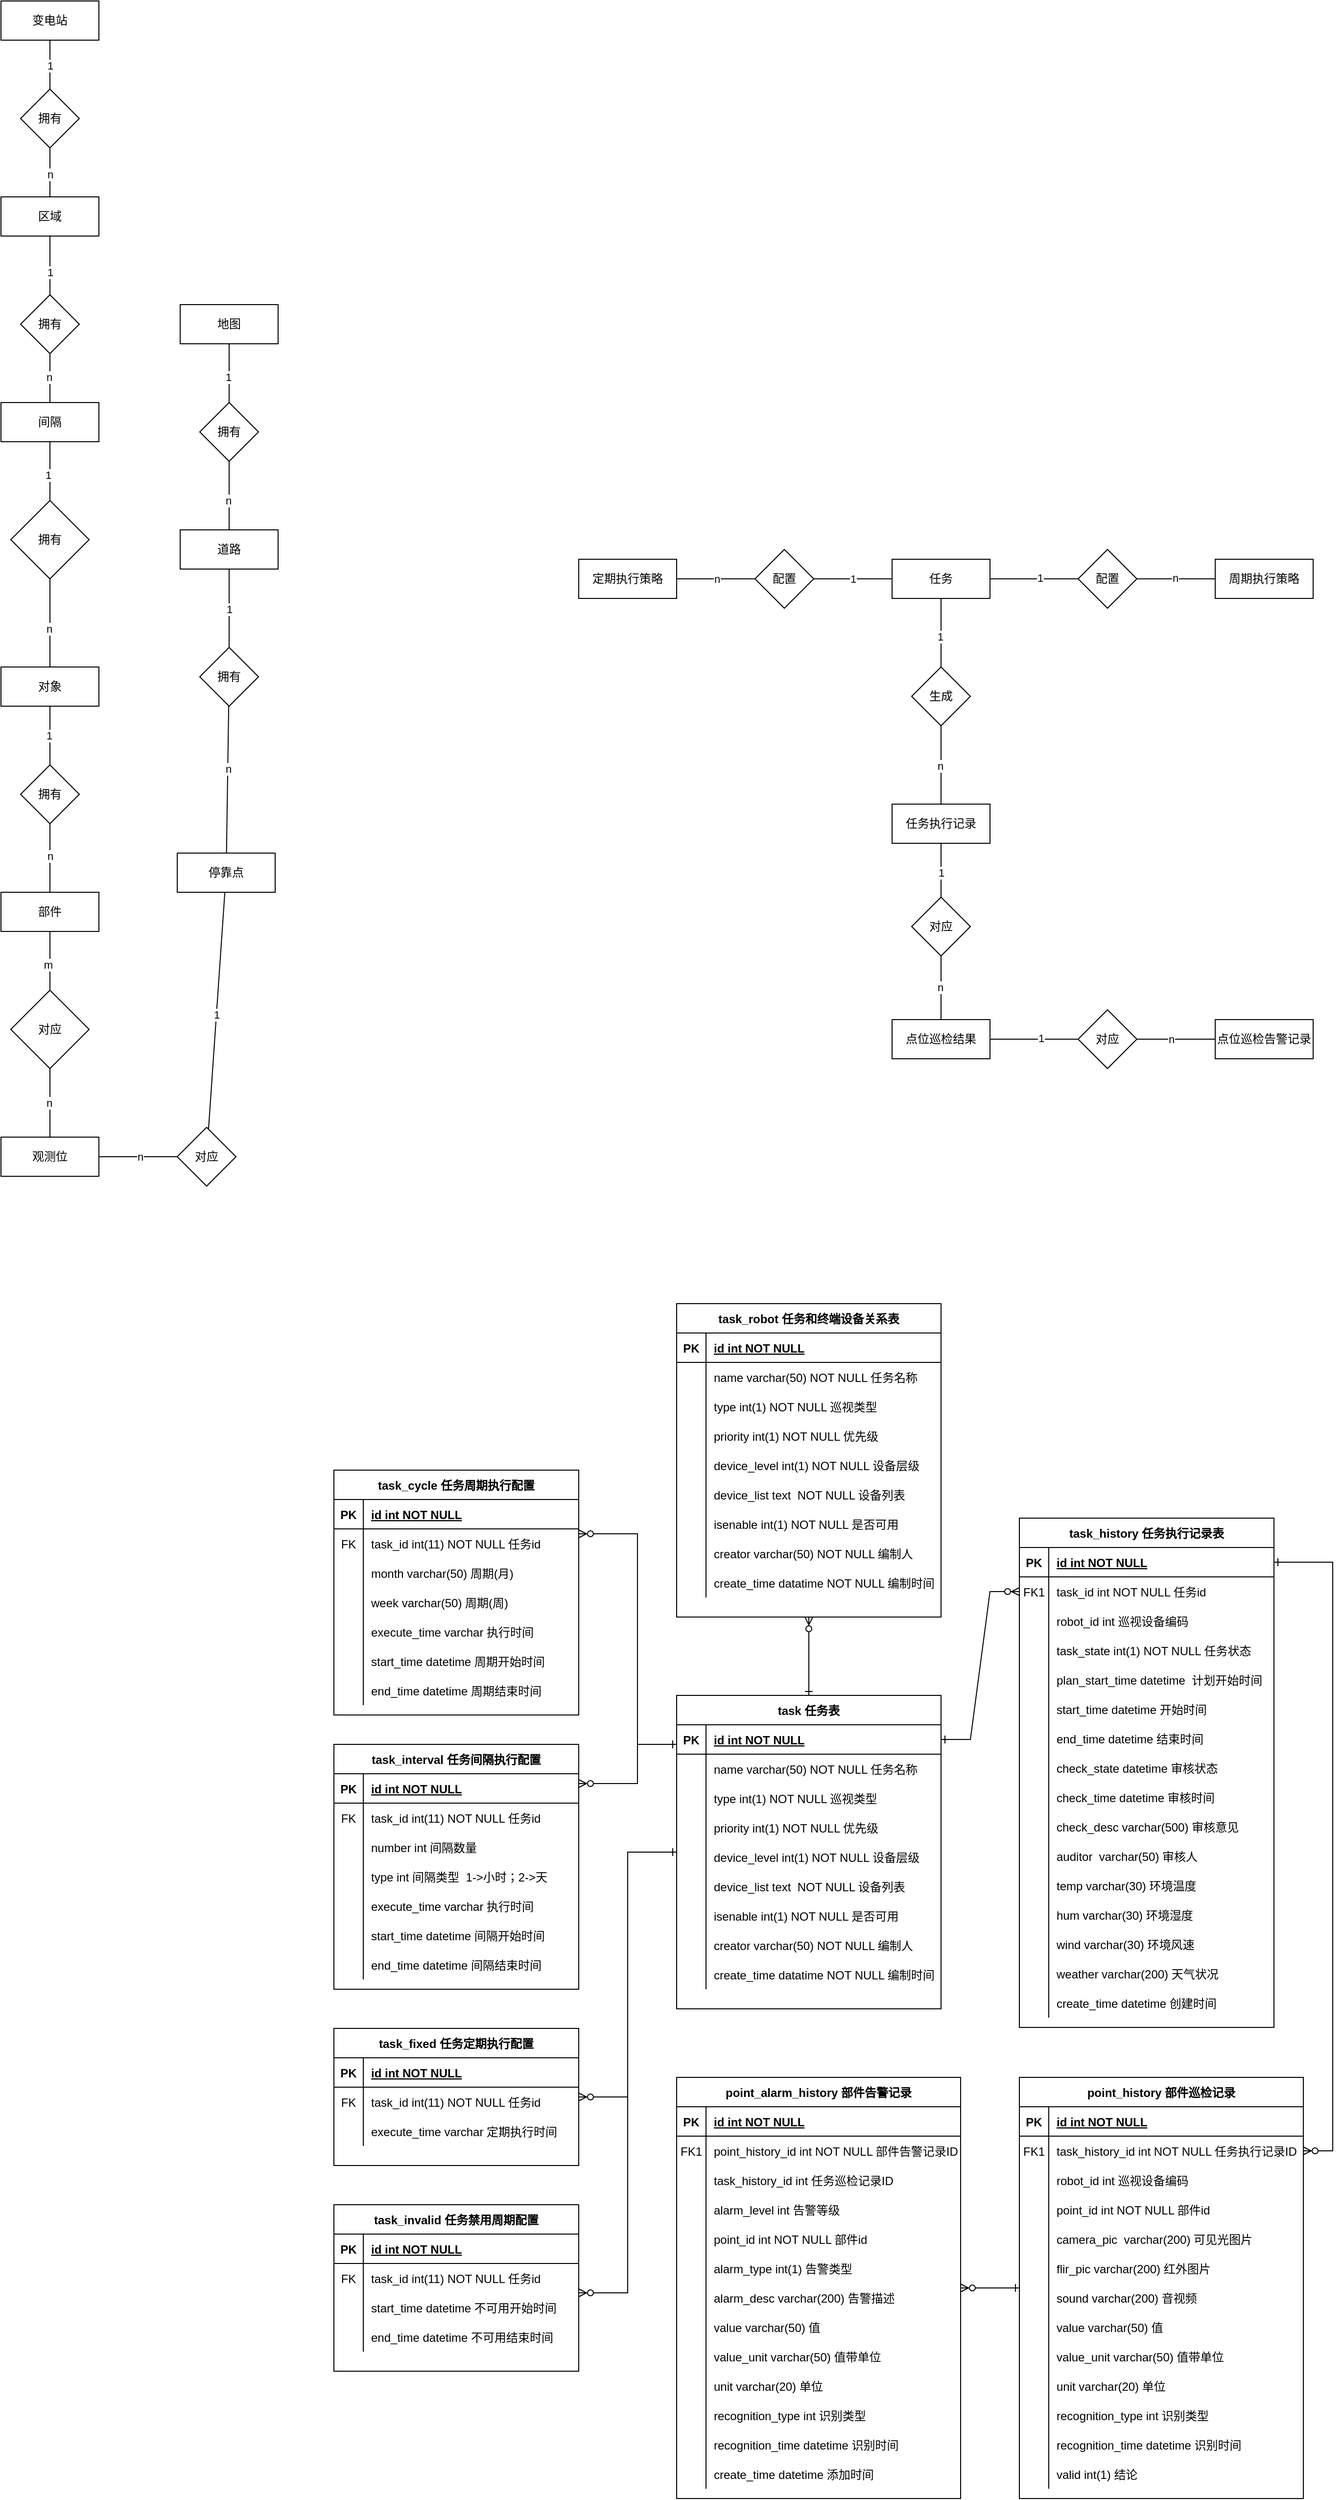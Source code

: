 <mxfile version="20.1.1" type="github">
  <diagram id="TJLz1f65jL5uEaRMiWld" name="Page-1">
    <mxGraphModel dx="2239" dy="1997" grid="1" gridSize="10" guides="1" tooltips="1" connect="1" arrows="1" fold="1" page="1" pageScale="1" pageWidth="827" pageHeight="1169" math="0" shadow="0">
      <root>
        <mxCell id="0" />
        <mxCell id="1" parent="0" />
        <mxCell id="su3u-CIVc6lrLzEyy7IQ-83" value="" style="edgeStyle=none;rounded=0;orthogonalLoop=1;jettySize=auto;html=1;startArrow=none;startFill=0;endArrow=none;endFill=0;" parent="1" source="su3u-CIVc6lrLzEyy7IQ-81" target="su3u-CIVc6lrLzEyy7IQ-82" edge="1">
          <mxGeometry relative="1" as="geometry" />
        </mxCell>
        <mxCell id="su3u-CIVc6lrLzEyy7IQ-86" value="1" style="edgeLabel;html=1;align=center;verticalAlign=middle;resizable=0;points=[];" parent="su3u-CIVc6lrLzEyy7IQ-83" vertex="1" connectable="0">
          <mxGeometry x="0.1" y="-1" relative="1" as="geometry">
            <mxPoint as="offset" />
          </mxGeometry>
        </mxCell>
        <mxCell id="su3u-CIVc6lrLzEyy7IQ-89" value="" style="edgeStyle=none;rounded=0;orthogonalLoop=1;jettySize=auto;html=1;startArrow=none;startFill=0;endArrow=none;endFill=0;" parent="1" source="su3u-CIVc6lrLzEyy7IQ-81" target="su3u-CIVc6lrLzEyy7IQ-88" edge="1">
          <mxGeometry relative="1" as="geometry" />
        </mxCell>
        <mxCell id="su3u-CIVc6lrLzEyy7IQ-92" value="1" style="edgeLabel;html=1;align=center;verticalAlign=middle;resizable=0;points=[];" parent="su3u-CIVc6lrLzEyy7IQ-89" vertex="1" connectable="0">
          <mxGeometry x="0.133" y="1" relative="1" as="geometry">
            <mxPoint as="offset" />
          </mxGeometry>
        </mxCell>
        <mxCell id="su3u-CIVc6lrLzEyy7IQ-95" value="" style="edgeStyle=none;rounded=0;orthogonalLoop=1;jettySize=auto;html=1;startArrow=none;startFill=0;endArrow=none;endFill=0;" parent="1" source="su3u-CIVc6lrLzEyy7IQ-81" target="su3u-CIVc6lrLzEyy7IQ-94" edge="1">
          <mxGeometry relative="1" as="geometry" />
        </mxCell>
        <mxCell id="su3u-CIVc6lrLzEyy7IQ-98" value="1" style="edgeLabel;html=1;align=center;verticalAlign=middle;resizable=0;points=[];" parent="su3u-CIVc6lrLzEyy7IQ-95" vertex="1" connectable="0">
          <mxGeometry relative="1" as="geometry">
            <mxPoint as="offset" />
          </mxGeometry>
        </mxCell>
        <mxCell id="su3u-CIVc6lrLzEyy7IQ-81" value="任务" style="whiteSpace=wrap;html=1;align=center;" parent="1" vertex="1">
          <mxGeometry x="110" y="190" width="100" height="40" as="geometry" />
        </mxCell>
        <mxCell id="su3u-CIVc6lrLzEyy7IQ-85" value="" style="edgeStyle=none;rounded=0;orthogonalLoop=1;jettySize=auto;html=1;startArrow=none;startFill=0;endArrow=none;endFill=0;" parent="1" source="su3u-CIVc6lrLzEyy7IQ-82" target="su3u-CIVc6lrLzEyy7IQ-84" edge="1">
          <mxGeometry relative="1" as="geometry" />
        </mxCell>
        <mxCell id="su3u-CIVc6lrLzEyy7IQ-87" value="n" style="edgeLabel;html=1;align=center;verticalAlign=middle;resizable=0;points=[];" parent="su3u-CIVc6lrLzEyy7IQ-85" vertex="1" connectable="0">
          <mxGeometry x="0.029" y="-1" relative="1" as="geometry">
            <mxPoint as="offset" />
          </mxGeometry>
        </mxCell>
        <mxCell id="su3u-CIVc6lrLzEyy7IQ-82" value="生成" style="rhombus;whiteSpace=wrap;html=1;" parent="1" vertex="1">
          <mxGeometry x="130" y="300" width="60" height="60" as="geometry" />
        </mxCell>
        <mxCell id="su3u-CIVc6lrLzEyy7IQ-101" value="" style="edgeStyle=none;rounded=0;orthogonalLoop=1;jettySize=auto;html=1;startArrow=none;startFill=0;endArrow=none;endFill=0;" parent="1" source="su3u-CIVc6lrLzEyy7IQ-84" target="su3u-CIVc6lrLzEyy7IQ-100" edge="1">
          <mxGeometry relative="1" as="geometry" />
        </mxCell>
        <mxCell id="su3u-CIVc6lrLzEyy7IQ-104" value="1" style="edgeLabel;html=1;align=center;verticalAlign=middle;resizable=0;points=[];" parent="su3u-CIVc6lrLzEyy7IQ-101" vertex="1" connectable="0">
          <mxGeometry x="0.091" relative="1" as="geometry">
            <mxPoint as="offset" />
          </mxGeometry>
        </mxCell>
        <mxCell id="su3u-CIVc6lrLzEyy7IQ-84" value="任务执行记录" style="whiteSpace=wrap;html=1;" parent="1" vertex="1">
          <mxGeometry x="110" y="440" width="100" height="40" as="geometry" />
        </mxCell>
        <mxCell id="su3u-CIVc6lrLzEyy7IQ-91" value="" style="edgeStyle=none;rounded=0;orthogonalLoop=1;jettySize=auto;html=1;startArrow=none;startFill=0;endArrow=none;endFill=0;" parent="1" source="su3u-CIVc6lrLzEyy7IQ-88" target="su3u-CIVc6lrLzEyy7IQ-90" edge="1">
          <mxGeometry relative="1" as="geometry" />
        </mxCell>
        <mxCell id="su3u-CIVc6lrLzEyy7IQ-93" value="n" style="edgeLabel;html=1;align=center;verticalAlign=middle;resizable=0;points=[];" parent="su3u-CIVc6lrLzEyy7IQ-91" vertex="1" connectable="0">
          <mxGeometry x="-0.033" y="-2" relative="1" as="geometry">
            <mxPoint y="-3" as="offset" />
          </mxGeometry>
        </mxCell>
        <mxCell id="su3u-CIVc6lrLzEyy7IQ-88" value="配置" style="rhombus;whiteSpace=wrap;html=1;" parent="1" vertex="1">
          <mxGeometry x="300" y="180" width="60" height="60" as="geometry" />
        </mxCell>
        <mxCell id="su3u-CIVc6lrLzEyy7IQ-90" value="周期执行策略" style="whiteSpace=wrap;html=1;" parent="1" vertex="1">
          <mxGeometry x="440" y="190" width="100" height="40" as="geometry" />
        </mxCell>
        <mxCell id="su3u-CIVc6lrLzEyy7IQ-97" value="" style="edgeStyle=none;rounded=0;orthogonalLoop=1;jettySize=auto;html=1;startArrow=none;startFill=0;endArrow=none;endFill=0;" parent="1" source="su3u-CIVc6lrLzEyy7IQ-94" target="su3u-CIVc6lrLzEyy7IQ-96" edge="1">
          <mxGeometry relative="1" as="geometry" />
        </mxCell>
        <mxCell id="su3u-CIVc6lrLzEyy7IQ-99" value="n" style="edgeLabel;html=1;align=center;verticalAlign=middle;resizable=0;points=[];" parent="su3u-CIVc6lrLzEyy7IQ-97" vertex="1" connectable="0">
          <mxGeometry x="-0.025" relative="1" as="geometry">
            <mxPoint as="offset" />
          </mxGeometry>
        </mxCell>
        <mxCell id="su3u-CIVc6lrLzEyy7IQ-94" value="配置" style="rhombus;whiteSpace=wrap;html=1;" parent="1" vertex="1">
          <mxGeometry x="-30" y="180" width="60" height="60" as="geometry" />
        </mxCell>
        <mxCell id="su3u-CIVc6lrLzEyy7IQ-96" value="定期执行策略" style="whiteSpace=wrap;html=1;" parent="1" vertex="1">
          <mxGeometry x="-210" y="190" width="100" height="40" as="geometry" />
        </mxCell>
        <mxCell id="su3u-CIVc6lrLzEyy7IQ-103" value="" style="edgeStyle=none;rounded=0;orthogonalLoop=1;jettySize=auto;html=1;startArrow=none;startFill=0;endArrow=none;endFill=0;" parent="1" source="su3u-CIVc6lrLzEyy7IQ-100" target="su3u-CIVc6lrLzEyy7IQ-102" edge="1">
          <mxGeometry relative="1" as="geometry" />
        </mxCell>
        <mxCell id="su3u-CIVc6lrLzEyy7IQ-105" value="n" style="edgeLabel;html=1;align=center;verticalAlign=middle;resizable=0;points=[];" parent="su3u-CIVc6lrLzEyy7IQ-103" vertex="1" connectable="0">
          <mxGeometry x="-0.015" y="-1" relative="1" as="geometry">
            <mxPoint as="offset" />
          </mxGeometry>
        </mxCell>
        <mxCell id="su3u-CIVc6lrLzEyy7IQ-100" value="对应" style="rhombus;whiteSpace=wrap;html=1;" parent="1" vertex="1">
          <mxGeometry x="130" y="535" width="60" height="60" as="geometry" />
        </mxCell>
        <mxCell id="su3u-CIVc6lrLzEyy7IQ-107" value="" style="edgeStyle=none;rounded=0;orthogonalLoop=1;jettySize=auto;html=1;startArrow=none;startFill=0;endArrow=none;endFill=0;" parent="1" source="su3u-CIVc6lrLzEyy7IQ-102" target="su3u-CIVc6lrLzEyy7IQ-106" edge="1">
          <mxGeometry relative="1" as="geometry" />
        </mxCell>
        <mxCell id="su3u-CIVc6lrLzEyy7IQ-110" value="1" style="edgeLabel;html=1;align=center;verticalAlign=middle;resizable=0;points=[];" parent="su3u-CIVc6lrLzEyy7IQ-107" vertex="1" connectable="0">
          <mxGeometry x="0.156" y="1" relative="1" as="geometry">
            <mxPoint as="offset" />
          </mxGeometry>
        </mxCell>
        <mxCell id="su3u-CIVc6lrLzEyy7IQ-102" value="点位巡检结果" style="whiteSpace=wrap;html=1;" parent="1" vertex="1">
          <mxGeometry x="110" y="660" width="100" height="40" as="geometry" />
        </mxCell>
        <mxCell id="su3u-CIVc6lrLzEyy7IQ-109" value="" style="edgeStyle=none;rounded=0;orthogonalLoop=1;jettySize=auto;html=1;startArrow=none;startFill=0;endArrow=none;endFill=0;" parent="1" source="su3u-CIVc6lrLzEyy7IQ-106" target="su3u-CIVc6lrLzEyy7IQ-108" edge="1">
          <mxGeometry relative="1" as="geometry" />
        </mxCell>
        <mxCell id="su3u-CIVc6lrLzEyy7IQ-111" value="n" style="edgeLabel;html=1;align=center;verticalAlign=middle;resizable=0;points=[];" parent="su3u-CIVc6lrLzEyy7IQ-109" vertex="1" connectable="0">
          <mxGeometry x="-0.133" relative="1" as="geometry">
            <mxPoint as="offset" />
          </mxGeometry>
        </mxCell>
        <mxCell id="su3u-CIVc6lrLzEyy7IQ-106" value="对应" style="rhombus;whiteSpace=wrap;html=1;" parent="1" vertex="1">
          <mxGeometry x="300" y="650" width="60" height="60" as="geometry" />
        </mxCell>
        <mxCell id="su3u-CIVc6lrLzEyy7IQ-108" value="点位巡检告警记录" style="whiteSpace=wrap;html=1;" parent="1" vertex="1">
          <mxGeometry x="440" y="660" width="100" height="40" as="geometry" />
        </mxCell>
        <mxCell id="su3u-CIVc6lrLzEyy7IQ-115" value="" style="edgeStyle=none;rounded=0;orthogonalLoop=1;jettySize=auto;html=1;startArrow=none;startFill=0;endArrow=none;endFill=0;" parent="1" source="su3u-CIVc6lrLzEyy7IQ-113" target="su3u-CIVc6lrLzEyy7IQ-114" edge="1">
          <mxGeometry relative="1" as="geometry" />
        </mxCell>
        <mxCell id="su3u-CIVc6lrLzEyy7IQ-118" value="1" style="edgeLabel;html=1;align=center;verticalAlign=middle;resizable=0;points=[];" parent="su3u-CIVc6lrLzEyy7IQ-115" vertex="1" connectable="0">
          <mxGeometry y="-1" relative="1" as="geometry">
            <mxPoint as="offset" />
          </mxGeometry>
        </mxCell>
        <mxCell id="su3u-CIVc6lrLzEyy7IQ-113" value="对象" style="whiteSpace=wrap;html=1;align=center;" parent="1" vertex="1">
          <mxGeometry x="-800" y="300" width="100" height="40" as="geometry" />
        </mxCell>
        <mxCell id="su3u-CIVc6lrLzEyy7IQ-117" value="" style="edgeStyle=none;rounded=0;orthogonalLoop=1;jettySize=auto;html=1;startArrow=none;startFill=0;endArrow=none;endFill=0;" parent="1" source="su3u-CIVc6lrLzEyy7IQ-114" target="su3u-CIVc6lrLzEyy7IQ-116" edge="1">
          <mxGeometry relative="1" as="geometry" />
        </mxCell>
        <mxCell id="su3u-CIVc6lrLzEyy7IQ-119" value="n" style="edgeLabel;html=1;align=center;verticalAlign=middle;resizable=0;points=[];" parent="su3u-CIVc6lrLzEyy7IQ-117" vertex="1" connectable="0">
          <mxGeometry x="-0.057" relative="1" as="geometry">
            <mxPoint as="offset" />
          </mxGeometry>
        </mxCell>
        <mxCell id="su3u-CIVc6lrLzEyy7IQ-114" value="拥有" style="rhombus;whiteSpace=wrap;html=1;" parent="1" vertex="1">
          <mxGeometry x="-780" y="400" width="60" height="60" as="geometry" />
        </mxCell>
        <mxCell id="su3u-CIVc6lrLzEyy7IQ-126" value="" style="edgeStyle=none;rounded=0;orthogonalLoop=1;jettySize=auto;html=1;startArrow=none;startFill=0;endArrow=none;endFill=0;" parent="1" source="su3u-CIVc6lrLzEyy7IQ-116" target="su3u-CIVc6lrLzEyy7IQ-125" edge="1">
          <mxGeometry relative="1" as="geometry" />
        </mxCell>
        <mxCell id="su3u-CIVc6lrLzEyy7IQ-129" value="m" style="edgeLabel;html=1;align=center;verticalAlign=middle;resizable=0;points=[];" parent="su3u-CIVc6lrLzEyy7IQ-126" vertex="1" connectable="0">
          <mxGeometry x="0.133" y="-2" relative="1" as="geometry">
            <mxPoint as="offset" />
          </mxGeometry>
        </mxCell>
        <mxCell id="su3u-CIVc6lrLzEyy7IQ-116" value="部件" style="whiteSpace=wrap;html=1;" parent="1" vertex="1">
          <mxGeometry x="-800" y="530" width="100" height="40" as="geometry" />
        </mxCell>
        <mxCell id="su3u-CIVc6lrLzEyy7IQ-128" value="" style="edgeStyle=none;rounded=0;orthogonalLoop=1;jettySize=auto;html=1;startArrow=none;startFill=0;endArrow=none;endFill=0;" parent="1" source="su3u-CIVc6lrLzEyy7IQ-125" target="su3u-CIVc6lrLzEyy7IQ-127" edge="1">
          <mxGeometry relative="1" as="geometry" />
        </mxCell>
        <mxCell id="su3u-CIVc6lrLzEyy7IQ-130" value="n" style="edgeLabel;html=1;align=center;verticalAlign=middle;resizable=0;points=[];" parent="su3u-CIVc6lrLzEyy7IQ-128" vertex="1" connectable="0">
          <mxGeometry y="-1" relative="1" as="geometry">
            <mxPoint as="offset" />
          </mxGeometry>
        </mxCell>
        <mxCell id="su3u-CIVc6lrLzEyy7IQ-125" value="对应" style="rhombus;whiteSpace=wrap;html=1;" parent="1" vertex="1">
          <mxGeometry x="-790" y="630" width="80" height="80" as="geometry" />
        </mxCell>
        <mxCell id="su3u-CIVc6lrLzEyy7IQ-142" style="edgeStyle=none;rounded=0;orthogonalLoop=1;jettySize=auto;html=1;exitX=1;exitY=0.5;exitDx=0;exitDy=0;entryX=0;entryY=0.5;entryDx=0;entryDy=0;startArrow=none;startFill=0;endArrow=none;endFill=0;" parent="1" source="su3u-CIVc6lrLzEyy7IQ-127" target="su3u-CIVc6lrLzEyy7IQ-140" edge="1">
          <mxGeometry relative="1" as="geometry" />
        </mxCell>
        <mxCell id="su3u-CIVc6lrLzEyy7IQ-161" value="n" style="edgeLabel;html=1;align=center;verticalAlign=middle;resizable=0;points=[];" parent="su3u-CIVc6lrLzEyy7IQ-142" vertex="1" connectable="0">
          <mxGeometry x="0.05" relative="1" as="geometry">
            <mxPoint as="offset" />
          </mxGeometry>
        </mxCell>
        <mxCell id="su3u-CIVc6lrLzEyy7IQ-127" value="观测位" style="whiteSpace=wrap;html=1;" parent="1" vertex="1">
          <mxGeometry x="-800" y="780" width="100" height="40" as="geometry" />
        </mxCell>
        <mxCell id="su3u-CIVc6lrLzEyy7IQ-133" value="" style="edgeStyle=none;rounded=0;orthogonalLoop=1;jettySize=auto;html=1;startArrow=none;startFill=0;endArrow=none;endFill=0;" parent="1" source="su3u-CIVc6lrLzEyy7IQ-131" target="su3u-CIVc6lrLzEyy7IQ-132" edge="1">
          <mxGeometry relative="1" as="geometry" />
        </mxCell>
        <mxCell id="su3u-CIVc6lrLzEyy7IQ-143" value="1" style="edgeLabel;html=1;align=center;verticalAlign=middle;resizable=0;points=[];" parent="su3u-CIVc6lrLzEyy7IQ-133" vertex="1" connectable="0">
          <mxGeometry x="0.133" y="-1" relative="1" as="geometry">
            <mxPoint as="offset" />
          </mxGeometry>
        </mxCell>
        <mxCell id="su3u-CIVc6lrLzEyy7IQ-131" value="地图" style="whiteSpace=wrap;html=1;align=center;" parent="1" vertex="1">
          <mxGeometry x="-617" y="-70" width="100" height="40" as="geometry" />
        </mxCell>
        <mxCell id="su3u-CIVc6lrLzEyy7IQ-135" value="" style="edgeStyle=none;rounded=0;orthogonalLoop=1;jettySize=auto;html=1;startArrow=none;startFill=0;endArrow=none;endFill=0;" parent="1" source="su3u-CIVc6lrLzEyy7IQ-132" target="su3u-CIVc6lrLzEyy7IQ-134" edge="1">
          <mxGeometry relative="1" as="geometry" />
        </mxCell>
        <mxCell id="su3u-CIVc6lrLzEyy7IQ-144" value="n" style="edgeLabel;html=1;align=center;verticalAlign=middle;resizable=0;points=[];" parent="su3u-CIVc6lrLzEyy7IQ-135" vertex="1" connectable="0">
          <mxGeometry x="0.143" y="-1" relative="1" as="geometry">
            <mxPoint as="offset" />
          </mxGeometry>
        </mxCell>
        <mxCell id="su3u-CIVc6lrLzEyy7IQ-132" value="拥有" style="rhombus;whiteSpace=wrap;html=1;" parent="1" vertex="1">
          <mxGeometry x="-597" y="30" width="60" height="60" as="geometry" />
        </mxCell>
        <mxCell id="su3u-CIVc6lrLzEyy7IQ-137" value="" style="edgeStyle=none;rounded=0;orthogonalLoop=1;jettySize=auto;html=1;startArrow=none;startFill=0;endArrow=none;endFill=0;" parent="1" source="su3u-CIVc6lrLzEyy7IQ-134" target="su3u-CIVc6lrLzEyy7IQ-136" edge="1">
          <mxGeometry relative="1" as="geometry" />
        </mxCell>
        <mxCell id="su3u-CIVc6lrLzEyy7IQ-145" value="1" style="edgeLabel;html=1;align=center;verticalAlign=middle;resizable=0;points=[];" parent="su3u-CIVc6lrLzEyy7IQ-137" vertex="1" connectable="0">
          <mxGeometry x="0.029" relative="1" as="geometry">
            <mxPoint as="offset" />
          </mxGeometry>
        </mxCell>
        <mxCell id="su3u-CIVc6lrLzEyy7IQ-134" value="道路" style="whiteSpace=wrap;html=1;" parent="1" vertex="1">
          <mxGeometry x="-617" y="160" width="100" height="40" as="geometry" />
        </mxCell>
        <mxCell id="su3u-CIVc6lrLzEyy7IQ-139" value="" style="edgeStyle=none;rounded=0;orthogonalLoop=1;jettySize=auto;html=1;startArrow=none;startFill=0;endArrow=none;endFill=0;" parent="1" source="su3u-CIVc6lrLzEyy7IQ-136" target="su3u-CIVc6lrLzEyy7IQ-138" edge="1">
          <mxGeometry relative="1" as="geometry" />
        </mxCell>
        <mxCell id="su3u-CIVc6lrLzEyy7IQ-146" value="n" style="edgeLabel;html=1;align=center;verticalAlign=middle;resizable=0;points=[];" parent="su3u-CIVc6lrLzEyy7IQ-139" vertex="1" connectable="0">
          <mxGeometry x="-0.15" relative="1" as="geometry">
            <mxPoint as="offset" />
          </mxGeometry>
        </mxCell>
        <mxCell id="su3u-CIVc6lrLzEyy7IQ-136" value="拥有" style="rhombus;whiteSpace=wrap;html=1;" parent="1" vertex="1">
          <mxGeometry x="-597" y="280" width="60" height="60" as="geometry" />
        </mxCell>
        <mxCell id="su3u-CIVc6lrLzEyy7IQ-141" value="" style="edgeStyle=none;rounded=0;orthogonalLoop=1;jettySize=auto;html=1;startArrow=none;startFill=0;endArrow=none;endFill=0;" parent="1" source="su3u-CIVc6lrLzEyy7IQ-138" target="su3u-CIVc6lrLzEyy7IQ-140" edge="1">
          <mxGeometry relative="1" as="geometry" />
        </mxCell>
        <mxCell id="su3u-CIVc6lrLzEyy7IQ-160" value="1" style="edgeLabel;html=1;align=center;verticalAlign=middle;resizable=0;points=[];" parent="su3u-CIVc6lrLzEyy7IQ-141" vertex="1" connectable="0">
          <mxGeometry x="0.029" relative="1" as="geometry">
            <mxPoint as="offset" />
          </mxGeometry>
        </mxCell>
        <mxCell id="su3u-CIVc6lrLzEyy7IQ-138" value="停靠点" style="whiteSpace=wrap;html=1;" parent="1" vertex="1">
          <mxGeometry x="-620" y="490" width="100" height="40" as="geometry" />
        </mxCell>
        <mxCell id="su3u-CIVc6lrLzEyy7IQ-140" value="对应" style="rhombus;whiteSpace=wrap;html=1;" parent="1" vertex="1">
          <mxGeometry x="-620" y="770" width="60" height="60" as="geometry" />
        </mxCell>
        <mxCell id="su3u-CIVc6lrLzEyy7IQ-149" value="" style="edgeStyle=none;rounded=0;orthogonalLoop=1;jettySize=auto;html=1;startArrow=none;startFill=0;endArrow=none;endFill=0;" parent="1" source="su3u-CIVc6lrLzEyy7IQ-147" target="su3u-CIVc6lrLzEyy7IQ-148" edge="1">
          <mxGeometry relative="1" as="geometry" />
        </mxCell>
        <mxCell id="su3u-CIVc6lrLzEyy7IQ-154" value="1" style="edgeLabel;html=1;align=center;verticalAlign=middle;resizable=0;points=[];" parent="su3u-CIVc6lrLzEyy7IQ-149" vertex="1" connectable="0">
          <mxGeometry x="0.04" relative="1" as="geometry">
            <mxPoint as="offset" />
          </mxGeometry>
        </mxCell>
        <mxCell id="su3u-CIVc6lrLzEyy7IQ-147" value="变电站" style="whiteSpace=wrap;html=1;align=center;" parent="1" vertex="1">
          <mxGeometry x="-800" y="-380" width="100" height="40" as="geometry" />
        </mxCell>
        <mxCell id="su3u-CIVc6lrLzEyy7IQ-151" value="" style="edgeStyle=none;rounded=0;orthogonalLoop=1;jettySize=auto;html=1;startArrow=none;startFill=0;endArrow=none;endFill=0;" parent="1" source="su3u-CIVc6lrLzEyy7IQ-148" target="su3u-CIVc6lrLzEyy7IQ-150" edge="1">
          <mxGeometry relative="1" as="geometry" />
        </mxCell>
        <mxCell id="su3u-CIVc6lrLzEyy7IQ-155" value="n" style="edgeLabel;html=1;align=center;verticalAlign=middle;resizable=0;points=[];" parent="su3u-CIVc6lrLzEyy7IQ-151" vertex="1" connectable="0">
          <mxGeometry x="0.08" relative="1" as="geometry">
            <mxPoint as="offset" />
          </mxGeometry>
        </mxCell>
        <mxCell id="su3u-CIVc6lrLzEyy7IQ-148" value="拥有" style="rhombus;whiteSpace=wrap;html=1;" parent="1" vertex="1">
          <mxGeometry x="-780" y="-290" width="60" height="60" as="geometry" />
        </mxCell>
        <mxCell id="su3u-CIVc6lrLzEyy7IQ-153" value="" style="edgeStyle=none;rounded=0;orthogonalLoop=1;jettySize=auto;html=1;startArrow=none;startFill=0;endArrow=none;endFill=0;" parent="1" source="su3u-CIVc6lrLzEyy7IQ-150" target="su3u-CIVc6lrLzEyy7IQ-152" edge="1">
          <mxGeometry relative="1" as="geometry" />
        </mxCell>
        <mxCell id="su3u-CIVc6lrLzEyy7IQ-156" value="1" style="edgeLabel;html=1;align=center;verticalAlign=middle;resizable=0;points=[];" parent="su3u-CIVc6lrLzEyy7IQ-153" vertex="1" connectable="0">
          <mxGeometry x="0.233" relative="1" as="geometry">
            <mxPoint as="offset" />
          </mxGeometry>
        </mxCell>
        <mxCell id="su3u-CIVc6lrLzEyy7IQ-150" value="区域" style="whiteSpace=wrap;html=1;" parent="1" vertex="1">
          <mxGeometry x="-800" y="-180" width="100" height="40" as="geometry" />
        </mxCell>
        <mxCell id="su3u-CIVc6lrLzEyy7IQ-158" value="" style="edgeStyle=none;rounded=0;orthogonalLoop=1;jettySize=auto;html=1;startArrow=none;startFill=0;endArrow=none;endFill=0;" parent="1" source="su3u-CIVc6lrLzEyy7IQ-152" target="su3u-CIVc6lrLzEyy7IQ-157" edge="1">
          <mxGeometry relative="1" as="geometry" />
        </mxCell>
        <mxCell id="su3u-CIVc6lrLzEyy7IQ-159" value="n" style="edgeLabel;html=1;align=center;verticalAlign=middle;resizable=0;points=[];" parent="su3u-CIVc6lrLzEyy7IQ-158" vertex="1" connectable="0">
          <mxGeometry x="-0.054" y="-1" relative="1" as="geometry">
            <mxPoint as="offset" />
          </mxGeometry>
        </mxCell>
        <mxCell id="su3u-CIVc6lrLzEyy7IQ-152" value="拥有" style="rhombus;whiteSpace=wrap;html=1;" parent="1" vertex="1">
          <mxGeometry x="-780" y="-80" width="60" height="60" as="geometry" />
        </mxCell>
        <mxCell id="su3u-CIVc6lrLzEyy7IQ-163" value="" style="edgeStyle=none;rounded=0;orthogonalLoop=1;jettySize=auto;html=1;startArrow=none;startFill=0;endArrow=none;endFill=0;" parent="1" source="su3u-CIVc6lrLzEyy7IQ-157" target="su3u-CIVc6lrLzEyy7IQ-162" edge="1">
          <mxGeometry relative="1" as="geometry" />
        </mxCell>
        <mxCell id="su3u-CIVc6lrLzEyy7IQ-165" value="1" style="edgeLabel;html=1;align=center;verticalAlign=middle;resizable=0;points=[];" parent="su3u-CIVc6lrLzEyy7IQ-163" vertex="1" connectable="0">
          <mxGeometry x="0.133" y="-2" relative="1" as="geometry">
            <mxPoint as="offset" />
          </mxGeometry>
        </mxCell>
        <mxCell id="su3u-CIVc6lrLzEyy7IQ-157" value="间隔" style="whiteSpace=wrap;html=1;" parent="1" vertex="1">
          <mxGeometry x="-800" y="30" width="100" height="40" as="geometry" />
        </mxCell>
        <mxCell id="su3u-CIVc6lrLzEyy7IQ-164" style="edgeStyle=none;rounded=0;orthogonalLoop=1;jettySize=auto;html=1;exitX=0.5;exitY=1;exitDx=0;exitDy=0;startArrow=none;startFill=0;endArrow=none;endFill=0;" parent="1" source="su3u-CIVc6lrLzEyy7IQ-162" target="su3u-CIVc6lrLzEyy7IQ-113" edge="1">
          <mxGeometry relative="1" as="geometry" />
        </mxCell>
        <mxCell id="su3u-CIVc6lrLzEyy7IQ-166" value="n" style="edgeLabel;html=1;align=center;verticalAlign=middle;resizable=0;points=[];" parent="su3u-CIVc6lrLzEyy7IQ-164" vertex="1" connectable="0">
          <mxGeometry x="0.133" y="-1" relative="1" as="geometry">
            <mxPoint as="offset" />
          </mxGeometry>
        </mxCell>
        <mxCell id="su3u-CIVc6lrLzEyy7IQ-162" value="拥有" style="rhombus;whiteSpace=wrap;html=1;" parent="1" vertex="1">
          <mxGeometry x="-790" y="130" width="80" height="80" as="geometry" />
        </mxCell>
        <mxCell id="shvKlPf7iVwfEgHjK1fd-1" value="" style="edgeStyle=entityRelationEdgeStyle;endArrow=ERzeroToMany;startArrow=ERone;endFill=1;startFill=0;rounded=0;" edge="1" parent="1" source="shvKlPf7iVwfEgHjK1fd-24" target="shvKlPf7iVwfEgHjK1fd-7">
          <mxGeometry width="100" height="100" relative="1" as="geometry">
            <mxPoint x="110" y="1950" as="sourcePoint" />
            <mxPoint x="210" y="1850" as="targetPoint" />
          </mxGeometry>
        </mxCell>
        <mxCell id="shvKlPf7iVwfEgHjK1fd-2" value="" style="edgeStyle=entityRelationEdgeStyle;endArrow=ERzeroToMany;startArrow=ERone;endFill=1;startFill=0;rounded=0;" edge="1" parent="1" source="shvKlPf7iVwfEgHjK1fd-4" target="shvKlPf7iVwfEgHjK1fd-17">
          <mxGeometry width="100" height="100" relative="1" as="geometry">
            <mxPoint x="170" y="1410" as="sourcePoint" />
            <mxPoint x="230" y="1435" as="targetPoint" />
          </mxGeometry>
        </mxCell>
        <mxCell id="shvKlPf7iVwfEgHjK1fd-3" value="task_history 任务执行记录表" style="shape=table;startSize=30;container=1;collapsible=1;childLayout=tableLayout;fixedRows=1;rowLines=0;fontStyle=1;align=center;resizeLast=1;" vertex="1" parent="1">
          <mxGeometry x="240" y="1169" width="260" height="520" as="geometry" />
        </mxCell>
        <mxCell id="shvKlPf7iVwfEgHjK1fd-4" value="" style="shape=partialRectangle;collapsible=0;dropTarget=0;pointerEvents=0;fillColor=none;points=[[0,0.5],[1,0.5]];portConstraint=eastwest;top=0;left=0;right=0;bottom=1;" vertex="1" parent="shvKlPf7iVwfEgHjK1fd-3">
          <mxGeometry y="30" width="260" height="30" as="geometry" />
        </mxCell>
        <mxCell id="shvKlPf7iVwfEgHjK1fd-5" value="PK" style="shape=partialRectangle;overflow=hidden;connectable=0;fillColor=none;top=0;left=0;bottom=0;right=0;fontStyle=1;" vertex="1" parent="shvKlPf7iVwfEgHjK1fd-4">
          <mxGeometry width="30" height="30" as="geometry">
            <mxRectangle width="30" height="30" as="alternateBounds" />
          </mxGeometry>
        </mxCell>
        <mxCell id="shvKlPf7iVwfEgHjK1fd-6" value="id int NOT NULL " style="shape=partialRectangle;overflow=hidden;connectable=0;fillColor=none;top=0;left=0;bottom=0;right=0;align=left;spacingLeft=6;fontStyle=5;" vertex="1" parent="shvKlPf7iVwfEgHjK1fd-4">
          <mxGeometry x="30" width="230" height="30" as="geometry">
            <mxRectangle width="230" height="30" as="alternateBounds" />
          </mxGeometry>
        </mxCell>
        <mxCell id="shvKlPf7iVwfEgHjK1fd-7" value="" style="shape=partialRectangle;collapsible=0;dropTarget=0;pointerEvents=0;fillColor=none;points=[[0,0.5],[1,0.5]];portConstraint=eastwest;top=0;left=0;right=0;bottom=0;" vertex="1" parent="shvKlPf7iVwfEgHjK1fd-3">
          <mxGeometry y="60" width="260" height="30" as="geometry" />
        </mxCell>
        <mxCell id="shvKlPf7iVwfEgHjK1fd-8" value="FK1" style="shape=partialRectangle;overflow=hidden;connectable=0;fillColor=none;top=0;left=0;bottom=0;right=0;" vertex="1" parent="shvKlPf7iVwfEgHjK1fd-7">
          <mxGeometry width="30" height="30" as="geometry">
            <mxRectangle width="30" height="30" as="alternateBounds" />
          </mxGeometry>
        </mxCell>
        <mxCell id="shvKlPf7iVwfEgHjK1fd-9" value="task_id int NOT NULL 任务id" style="shape=partialRectangle;overflow=hidden;connectable=0;fillColor=none;top=0;left=0;bottom=0;right=0;align=left;spacingLeft=6;" vertex="1" parent="shvKlPf7iVwfEgHjK1fd-7">
          <mxGeometry x="30" width="230" height="30" as="geometry">
            <mxRectangle width="230" height="30" as="alternateBounds" />
          </mxGeometry>
        </mxCell>
        <mxCell id="shvKlPf7iVwfEgHjK1fd-140" value="" style="shape=tableRow;horizontal=0;startSize=0;swimlaneHead=0;swimlaneBody=0;fillColor=none;collapsible=0;dropTarget=0;points=[[0,0.5],[1,0.5]];portConstraint=eastwest;top=0;left=0;right=0;bottom=0;" vertex="1" parent="shvKlPf7iVwfEgHjK1fd-3">
          <mxGeometry y="90" width="260" height="30" as="geometry" />
        </mxCell>
        <mxCell id="shvKlPf7iVwfEgHjK1fd-141" value="" style="shape=partialRectangle;connectable=0;fillColor=none;top=0;left=0;bottom=0;right=0;editable=1;overflow=hidden;" vertex="1" parent="shvKlPf7iVwfEgHjK1fd-140">
          <mxGeometry width="30" height="30" as="geometry">
            <mxRectangle width="30" height="30" as="alternateBounds" />
          </mxGeometry>
        </mxCell>
        <mxCell id="shvKlPf7iVwfEgHjK1fd-142" value="robot_id int 巡视设备编码" style="shape=partialRectangle;connectable=0;fillColor=none;top=0;left=0;bottom=0;right=0;align=left;spacingLeft=6;overflow=hidden;" vertex="1" parent="shvKlPf7iVwfEgHjK1fd-140">
          <mxGeometry x="30" width="230" height="30" as="geometry">
            <mxRectangle width="230" height="30" as="alternateBounds" />
          </mxGeometry>
        </mxCell>
        <mxCell id="shvKlPf7iVwfEgHjK1fd-10" value="" style="shape=partialRectangle;collapsible=0;dropTarget=0;pointerEvents=0;fillColor=none;points=[[0,0.5],[1,0.5]];portConstraint=eastwest;top=0;left=0;right=0;bottom=0;" vertex="1" parent="shvKlPf7iVwfEgHjK1fd-3">
          <mxGeometry y="120" width="260" height="30" as="geometry" />
        </mxCell>
        <mxCell id="shvKlPf7iVwfEgHjK1fd-11" value="" style="shape=partialRectangle;overflow=hidden;connectable=0;fillColor=none;top=0;left=0;bottom=0;right=0;" vertex="1" parent="shvKlPf7iVwfEgHjK1fd-10">
          <mxGeometry width="30" height="30" as="geometry">
            <mxRectangle width="30" height="30" as="alternateBounds" />
          </mxGeometry>
        </mxCell>
        <mxCell id="shvKlPf7iVwfEgHjK1fd-12" value="task_state int(1) NOT NULL 任务状态" style="shape=partialRectangle;overflow=hidden;connectable=0;fillColor=none;top=0;left=0;bottom=0;right=0;align=left;spacingLeft=6;" vertex="1" parent="shvKlPf7iVwfEgHjK1fd-10">
          <mxGeometry x="30" width="230" height="30" as="geometry">
            <mxRectangle width="230" height="30" as="alternateBounds" />
          </mxGeometry>
        </mxCell>
        <mxCell id="shvKlPf7iVwfEgHjK1fd-77" value="" style="shape=tableRow;horizontal=0;startSize=0;swimlaneHead=0;swimlaneBody=0;fillColor=none;collapsible=0;dropTarget=0;points=[[0,0.5],[1,0.5]];portConstraint=eastwest;top=0;left=0;right=0;bottom=0;" vertex="1" parent="shvKlPf7iVwfEgHjK1fd-3">
          <mxGeometry y="150" width="260" height="30" as="geometry" />
        </mxCell>
        <mxCell id="shvKlPf7iVwfEgHjK1fd-78" value="" style="shape=partialRectangle;connectable=0;fillColor=none;top=0;left=0;bottom=0;right=0;editable=1;overflow=hidden;" vertex="1" parent="shvKlPf7iVwfEgHjK1fd-77">
          <mxGeometry width="30" height="30" as="geometry">
            <mxRectangle width="30" height="30" as="alternateBounds" />
          </mxGeometry>
        </mxCell>
        <mxCell id="shvKlPf7iVwfEgHjK1fd-79" value="plan_start_time datetime  计划开始时间" style="shape=partialRectangle;connectable=0;fillColor=none;top=0;left=0;bottom=0;right=0;align=left;spacingLeft=6;overflow=hidden;" vertex="1" parent="shvKlPf7iVwfEgHjK1fd-77">
          <mxGeometry x="30" width="230" height="30" as="geometry">
            <mxRectangle width="230" height="30" as="alternateBounds" />
          </mxGeometry>
        </mxCell>
        <mxCell id="shvKlPf7iVwfEgHjK1fd-80" value="" style="shape=tableRow;horizontal=0;startSize=0;swimlaneHead=0;swimlaneBody=0;fillColor=none;collapsible=0;dropTarget=0;points=[[0,0.5],[1,0.5]];portConstraint=eastwest;top=0;left=0;right=0;bottom=0;" vertex="1" parent="shvKlPf7iVwfEgHjK1fd-3">
          <mxGeometry y="180" width="260" height="30" as="geometry" />
        </mxCell>
        <mxCell id="shvKlPf7iVwfEgHjK1fd-81" value="" style="shape=partialRectangle;connectable=0;fillColor=none;top=0;left=0;bottom=0;right=0;editable=1;overflow=hidden;" vertex="1" parent="shvKlPf7iVwfEgHjK1fd-80">
          <mxGeometry width="30" height="30" as="geometry">
            <mxRectangle width="30" height="30" as="alternateBounds" />
          </mxGeometry>
        </mxCell>
        <mxCell id="shvKlPf7iVwfEgHjK1fd-82" value="start_time datetime 开始时间" style="shape=partialRectangle;connectable=0;fillColor=none;top=0;left=0;bottom=0;right=0;align=left;spacingLeft=6;overflow=hidden;" vertex="1" parent="shvKlPf7iVwfEgHjK1fd-80">
          <mxGeometry x="30" width="230" height="30" as="geometry">
            <mxRectangle width="230" height="30" as="alternateBounds" />
          </mxGeometry>
        </mxCell>
        <mxCell id="shvKlPf7iVwfEgHjK1fd-83" value="" style="shape=tableRow;horizontal=0;startSize=0;swimlaneHead=0;swimlaneBody=0;fillColor=none;collapsible=0;dropTarget=0;points=[[0,0.5],[1,0.5]];portConstraint=eastwest;top=0;left=0;right=0;bottom=0;" vertex="1" parent="shvKlPf7iVwfEgHjK1fd-3">
          <mxGeometry y="210" width="260" height="30" as="geometry" />
        </mxCell>
        <mxCell id="shvKlPf7iVwfEgHjK1fd-84" value="" style="shape=partialRectangle;connectable=0;fillColor=none;top=0;left=0;bottom=0;right=0;editable=1;overflow=hidden;" vertex="1" parent="shvKlPf7iVwfEgHjK1fd-83">
          <mxGeometry width="30" height="30" as="geometry">
            <mxRectangle width="30" height="30" as="alternateBounds" />
          </mxGeometry>
        </mxCell>
        <mxCell id="shvKlPf7iVwfEgHjK1fd-85" value="end_time datetime 结束时间" style="shape=partialRectangle;connectable=0;fillColor=none;top=0;left=0;bottom=0;right=0;align=left;spacingLeft=6;overflow=hidden;" vertex="1" parent="shvKlPf7iVwfEgHjK1fd-83">
          <mxGeometry x="30" width="230" height="30" as="geometry">
            <mxRectangle width="230" height="30" as="alternateBounds" />
          </mxGeometry>
        </mxCell>
        <mxCell id="shvKlPf7iVwfEgHjK1fd-89" value="" style="shape=tableRow;horizontal=0;startSize=0;swimlaneHead=0;swimlaneBody=0;fillColor=none;collapsible=0;dropTarget=0;points=[[0,0.5],[1,0.5]];portConstraint=eastwest;top=0;left=0;right=0;bottom=0;" vertex="1" parent="shvKlPf7iVwfEgHjK1fd-3">
          <mxGeometry y="240" width="260" height="30" as="geometry" />
        </mxCell>
        <mxCell id="shvKlPf7iVwfEgHjK1fd-90" value="" style="shape=partialRectangle;connectable=0;fillColor=none;top=0;left=0;bottom=0;right=0;editable=1;overflow=hidden;" vertex="1" parent="shvKlPf7iVwfEgHjK1fd-89">
          <mxGeometry width="30" height="30" as="geometry">
            <mxRectangle width="30" height="30" as="alternateBounds" />
          </mxGeometry>
        </mxCell>
        <mxCell id="shvKlPf7iVwfEgHjK1fd-91" value="check_state datetime 审核状态" style="shape=partialRectangle;connectable=0;fillColor=none;top=0;left=0;bottom=0;right=0;align=left;spacingLeft=6;overflow=hidden;" vertex="1" parent="shvKlPf7iVwfEgHjK1fd-89">
          <mxGeometry x="30" width="230" height="30" as="geometry">
            <mxRectangle width="230" height="30" as="alternateBounds" />
          </mxGeometry>
        </mxCell>
        <mxCell id="shvKlPf7iVwfEgHjK1fd-86" value="" style="shape=tableRow;horizontal=0;startSize=0;swimlaneHead=0;swimlaneBody=0;fillColor=none;collapsible=0;dropTarget=0;points=[[0,0.5],[1,0.5]];portConstraint=eastwest;top=0;left=0;right=0;bottom=0;" vertex="1" parent="shvKlPf7iVwfEgHjK1fd-3">
          <mxGeometry y="270" width="260" height="30" as="geometry" />
        </mxCell>
        <mxCell id="shvKlPf7iVwfEgHjK1fd-87" value="" style="shape=partialRectangle;connectable=0;fillColor=none;top=0;left=0;bottom=0;right=0;editable=1;overflow=hidden;" vertex="1" parent="shvKlPf7iVwfEgHjK1fd-86">
          <mxGeometry width="30" height="30" as="geometry">
            <mxRectangle width="30" height="30" as="alternateBounds" />
          </mxGeometry>
        </mxCell>
        <mxCell id="shvKlPf7iVwfEgHjK1fd-88" value="check_time datetime 审核时间" style="shape=partialRectangle;connectable=0;fillColor=none;top=0;left=0;bottom=0;right=0;align=left;spacingLeft=6;overflow=hidden;" vertex="1" parent="shvKlPf7iVwfEgHjK1fd-86">
          <mxGeometry x="30" width="230" height="30" as="geometry">
            <mxRectangle width="230" height="30" as="alternateBounds" />
          </mxGeometry>
        </mxCell>
        <mxCell id="shvKlPf7iVwfEgHjK1fd-110" value="" style="shape=tableRow;horizontal=0;startSize=0;swimlaneHead=0;swimlaneBody=0;fillColor=none;collapsible=0;dropTarget=0;points=[[0,0.5],[1,0.5]];portConstraint=eastwest;top=0;left=0;right=0;bottom=0;" vertex="1" parent="shvKlPf7iVwfEgHjK1fd-3">
          <mxGeometry y="300" width="260" height="30" as="geometry" />
        </mxCell>
        <mxCell id="shvKlPf7iVwfEgHjK1fd-111" value="" style="shape=partialRectangle;connectable=0;fillColor=none;top=0;left=0;bottom=0;right=0;editable=1;overflow=hidden;" vertex="1" parent="shvKlPf7iVwfEgHjK1fd-110">
          <mxGeometry width="30" height="30" as="geometry">
            <mxRectangle width="30" height="30" as="alternateBounds" />
          </mxGeometry>
        </mxCell>
        <mxCell id="shvKlPf7iVwfEgHjK1fd-112" value="check_desc varchar(500) 审核意见" style="shape=partialRectangle;connectable=0;fillColor=none;top=0;left=0;bottom=0;right=0;align=left;spacingLeft=6;overflow=hidden;" vertex="1" parent="shvKlPf7iVwfEgHjK1fd-110">
          <mxGeometry x="30" width="230" height="30" as="geometry">
            <mxRectangle width="230" height="30" as="alternateBounds" />
          </mxGeometry>
        </mxCell>
        <mxCell id="shvKlPf7iVwfEgHjK1fd-92" value="" style="shape=tableRow;horizontal=0;startSize=0;swimlaneHead=0;swimlaneBody=0;fillColor=none;collapsible=0;dropTarget=0;points=[[0,0.5],[1,0.5]];portConstraint=eastwest;top=0;left=0;right=0;bottom=0;" vertex="1" parent="shvKlPf7iVwfEgHjK1fd-3">
          <mxGeometry y="330" width="260" height="30" as="geometry" />
        </mxCell>
        <mxCell id="shvKlPf7iVwfEgHjK1fd-93" value="" style="shape=partialRectangle;connectable=0;fillColor=none;top=0;left=0;bottom=0;right=0;editable=1;overflow=hidden;" vertex="1" parent="shvKlPf7iVwfEgHjK1fd-92">
          <mxGeometry width="30" height="30" as="geometry">
            <mxRectangle width="30" height="30" as="alternateBounds" />
          </mxGeometry>
        </mxCell>
        <mxCell id="shvKlPf7iVwfEgHjK1fd-94" value="auditor  varchar(50) 审核人" style="shape=partialRectangle;connectable=0;fillColor=none;top=0;left=0;bottom=0;right=0;align=left;spacingLeft=6;overflow=hidden;" vertex="1" parent="shvKlPf7iVwfEgHjK1fd-92">
          <mxGeometry x="30" width="230" height="30" as="geometry">
            <mxRectangle width="230" height="30" as="alternateBounds" />
          </mxGeometry>
        </mxCell>
        <mxCell id="shvKlPf7iVwfEgHjK1fd-95" value="" style="shape=tableRow;horizontal=0;startSize=0;swimlaneHead=0;swimlaneBody=0;fillColor=none;collapsible=0;dropTarget=0;points=[[0,0.5],[1,0.5]];portConstraint=eastwest;top=0;left=0;right=0;bottom=0;" vertex="1" parent="shvKlPf7iVwfEgHjK1fd-3">
          <mxGeometry y="360" width="260" height="30" as="geometry" />
        </mxCell>
        <mxCell id="shvKlPf7iVwfEgHjK1fd-96" value="" style="shape=partialRectangle;connectable=0;fillColor=none;top=0;left=0;bottom=0;right=0;editable=1;overflow=hidden;" vertex="1" parent="shvKlPf7iVwfEgHjK1fd-95">
          <mxGeometry width="30" height="30" as="geometry">
            <mxRectangle width="30" height="30" as="alternateBounds" />
          </mxGeometry>
        </mxCell>
        <mxCell id="shvKlPf7iVwfEgHjK1fd-97" value="temp varchar(30) 环境温度" style="shape=partialRectangle;connectable=0;fillColor=none;top=0;left=0;bottom=0;right=0;align=left;spacingLeft=6;overflow=hidden;" vertex="1" parent="shvKlPf7iVwfEgHjK1fd-95">
          <mxGeometry x="30" width="230" height="30" as="geometry">
            <mxRectangle width="230" height="30" as="alternateBounds" />
          </mxGeometry>
        </mxCell>
        <mxCell id="shvKlPf7iVwfEgHjK1fd-98" value="" style="shape=tableRow;horizontal=0;startSize=0;swimlaneHead=0;swimlaneBody=0;fillColor=none;collapsible=0;dropTarget=0;points=[[0,0.5],[1,0.5]];portConstraint=eastwest;top=0;left=0;right=0;bottom=0;" vertex="1" parent="shvKlPf7iVwfEgHjK1fd-3">
          <mxGeometry y="390" width="260" height="30" as="geometry" />
        </mxCell>
        <mxCell id="shvKlPf7iVwfEgHjK1fd-99" value="" style="shape=partialRectangle;connectable=0;fillColor=none;top=0;left=0;bottom=0;right=0;editable=1;overflow=hidden;" vertex="1" parent="shvKlPf7iVwfEgHjK1fd-98">
          <mxGeometry width="30" height="30" as="geometry">
            <mxRectangle width="30" height="30" as="alternateBounds" />
          </mxGeometry>
        </mxCell>
        <mxCell id="shvKlPf7iVwfEgHjK1fd-100" value="hum varchar(30) 环境湿度" style="shape=partialRectangle;connectable=0;fillColor=none;top=0;left=0;bottom=0;right=0;align=left;spacingLeft=6;overflow=hidden;" vertex="1" parent="shvKlPf7iVwfEgHjK1fd-98">
          <mxGeometry x="30" width="230" height="30" as="geometry">
            <mxRectangle width="230" height="30" as="alternateBounds" />
          </mxGeometry>
        </mxCell>
        <mxCell id="shvKlPf7iVwfEgHjK1fd-101" value="" style="shape=tableRow;horizontal=0;startSize=0;swimlaneHead=0;swimlaneBody=0;fillColor=none;collapsible=0;dropTarget=0;points=[[0,0.5],[1,0.5]];portConstraint=eastwest;top=0;left=0;right=0;bottom=0;" vertex="1" parent="shvKlPf7iVwfEgHjK1fd-3">
          <mxGeometry y="420" width="260" height="30" as="geometry" />
        </mxCell>
        <mxCell id="shvKlPf7iVwfEgHjK1fd-102" value="" style="shape=partialRectangle;connectable=0;fillColor=none;top=0;left=0;bottom=0;right=0;editable=1;overflow=hidden;" vertex="1" parent="shvKlPf7iVwfEgHjK1fd-101">
          <mxGeometry width="30" height="30" as="geometry">
            <mxRectangle width="30" height="30" as="alternateBounds" />
          </mxGeometry>
        </mxCell>
        <mxCell id="shvKlPf7iVwfEgHjK1fd-103" value="wind varchar(30) 环境风速" style="shape=partialRectangle;connectable=0;fillColor=none;top=0;left=0;bottom=0;right=0;align=left;spacingLeft=6;overflow=hidden;" vertex="1" parent="shvKlPf7iVwfEgHjK1fd-101">
          <mxGeometry x="30" width="230" height="30" as="geometry">
            <mxRectangle width="230" height="30" as="alternateBounds" />
          </mxGeometry>
        </mxCell>
        <mxCell id="shvKlPf7iVwfEgHjK1fd-104" value="" style="shape=tableRow;horizontal=0;startSize=0;swimlaneHead=0;swimlaneBody=0;fillColor=none;collapsible=0;dropTarget=0;points=[[0,0.5],[1,0.5]];portConstraint=eastwest;top=0;left=0;right=0;bottom=0;" vertex="1" parent="shvKlPf7iVwfEgHjK1fd-3">
          <mxGeometry y="450" width="260" height="30" as="geometry" />
        </mxCell>
        <mxCell id="shvKlPf7iVwfEgHjK1fd-105" value="" style="shape=partialRectangle;connectable=0;fillColor=none;top=0;left=0;bottom=0;right=0;editable=1;overflow=hidden;" vertex="1" parent="shvKlPf7iVwfEgHjK1fd-104">
          <mxGeometry width="30" height="30" as="geometry">
            <mxRectangle width="30" height="30" as="alternateBounds" />
          </mxGeometry>
        </mxCell>
        <mxCell id="shvKlPf7iVwfEgHjK1fd-106" value="weather varchar(200) 天气状况" style="shape=partialRectangle;connectable=0;fillColor=none;top=0;left=0;bottom=0;right=0;align=left;spacingLeft=6;overflow=hidden;" vertex="1" parent="shvKlPf7iVwfEgHjK1fd-104">
          <mxGeometry x="30" width="230" height="30" as="geometry">
            <mxRectangle width="230" height="30" as="alternateBounds" />
          </mxGeometry>
        </mxCell>
        <mxCell id="shvKlPf7iVwfEgHjK1fd-107" value="" style="shape=tableRow;horizontal=0;startSize=0;swimlaneHead=0;swimlaneBody=0;fillColor=none;collapsible=0;dropTarget=0;points=[[0,0.5],[1,0.5]];portConstraint=eastwest;top=0;left=0;right=0;bottom=0;" vertex="1" parent="shvKlPf7iVwfEgHjK1fd-3">
          <mxGeometry y="480" width="260" height="30" as="geometry" />
        </mxCell>
        <mxCell id="shvKlPf7iVwfEgHjK1fd-108" value="" style="shape=partialRectangle;connectable=0;fillColor=none;top=0;left=0;bottom=0;right=0;editable=1;overflow=hidden;" vertex="1" parent="shvKlPf7iVwfEgHjK1fd-107">
          <mxGeometry width="30" height="30" as="geometry">
            <mxRectangle width="30" height="30" as="alternateBounds" />
          </mxGeometry>
        </mxCell>
        <mxCell id="shvKlPf7iVwfEgHjK1fd-109" value="create_time datetime 创建时间" style="shape=partialRectangle;connectable=0;fillColor=none;top=0;left=0;bottom=0;right=0;align=left;spacingLeft=6;overflow=hidden;" vertex="1" parent="shvKlPf7iVwfEgHjK1fd-107">
          <mxGeometry x="30" width="230" height="30" as="geometry">
            <mxRectangle width="230" height="30" as="alternateBounds" />
          </mxGeometry>
        </mxCell>
        <mxCell id="shvKlPf7iVwfEgHjK1fd-186" value="" style="edgeStyle=orthogonalEdgeStyle;rounded=0;orthogonalLoop=1;jettySize=auto;html=1;startArrow=ERone;startFill=0;endArrow=ERzeroToMany;endFill=0;" edge="1" parent="1" source="shvKlPf7iVwfEgHjK1fd-13" target="shvKlPf7iVwfEgHjK1fd-146">
          <mxGeometry relative="1" as="geometry" />
        </mxCell>
        <mxCell id="shvKlPf7iVwfEgHjK1fd-13" value="point_history 部件巡检记录" style="shape=table;startSize=30;container=1;collapsible=1;childLayout=tableLayout;fixedRows=1;rowLines=0;fontStyle=1;align=center;resizeLast=1;" vertex="1" parent="1">
          <mxGeometry x="240" y="1740" width="290" height="430" as="geometry" />
        </mxCell>
        <mxCell id="shvKlPf7iVwfEgHjK1fd-14" value="" style="shape=partialRectangle;collapsible=0;dropTarget=0;pointerEvents=0;fillColor=none;points=[[0,0.5],[1,0.5]];portConstraint=eastwest;top=0;left=0;right=0;bottom=1;" vertex="1" parent="shvKlPf7iVwfEgHjK1fd-13">
          <mxGeometry y="30" width="290" height="30" as="geometry" />
        </mxCell>
        <mxCell id="shvKlPf7iVwfEgHjK1fd-15" value="PK" style="shape=partialRectangle;overflow=hidden;connectable=0;fillColor=none;top=0;left=0;bottom=0;right=0;fontStyle=1;" vertex="1" parent="shvKlPf7iVwfEgHjK1fd-14">
          <mxGeometry width="30" height="30" as="geometry">
            <mxRectangle width="30" height="30" as="alternateBounds" />
          </mxGeometry>
        </mxCell>
        <mxCell id="shvKlPf7iVwfEgHjK1fd-16" value="id int NOT NULL " style="shape=partialRectangle;overflow=hidden;connectable=0;fillColor=none;top=0;left=0;bottom=0;right=0;align=left;spacingLeft=6;fontStyle=5;" vertex="1" parent="shvKlPf7iVwfEgHjK1fd-14">
          <mxGeometry x="30" width="260" height="30" as="geometry">
            <mxRectangle width="260" height="30" as="alternateBounds" />
          </mxGeometry>
        </mxCell>
        <mxCell id="shvKlPf7iVwfEgHjK1fd-17" value="" style="shape=partialRectangle;collapsible=0;dropTarget=0;pointerEvents=0;fillColor=none;points=[[0,0.5],[1,0.5]];portConstraint=eastwest;top=0;left=0;right=0;bottom=0;" vertex="1" parent="shvKlPf7iVwfEgHjK1fd-13">
          <mxGeometry y="60" width="290" height="30" as="geometry" />
        </mxCell>
        <mxCell id="shvKlPf7iVwfEgHjK1fd-18" value="FK1" style="shape=partialRectangle;overflow=hidden;connectable=0;fillColor=none;top=0;left=0;bottom=0;right=0;" vertex="1" parent="shvKlPf7iVwfEgHjK1fd-17">
          <mxGeometry width="30" height="30" as="geometry">
            <mxRectangle width="30" height="30" as="alternateBounds" />
          </mxGeometry>
        </mxCell>
        <mxCell id="shvKlPf7iVwfEgHjK1fd-19" value="task_history_id int NOT NULL 任务执行记录ID" style="shape=partialRectangle;overflow=hidden;connectable=0;fillColor=none;top=0;left=0;bottom=0;right=0;align=left;spacingLeft=6;" vertex="1" parent="shvKlPf7iVwfEgHjK1fd-17">
          <mxGeometry x="30" width="260" height="30" as="geometry">
            <mxRectangle width="260" height="30" as="alternateBounds" />
          </mxGeometry>
        </mxCell>
        <mxCell id="shvKlPf7iVwfEgHjK1fd-128" value="" style="shape=tableRow;horizontal=0;startSize=0;swimlaneHead=0;swimlaneBody=0;fillColor=none;collapsible=0;dropTarget=0;points=[[0,0.5],[1,0.5]];portConstraint=eastwest;top=0;left=0;right=0;bottom=0;" vertex="1" parent="shvKlPf7iVwfEgHjK1fd-13">
          <mxGeometry y="90" width="290" height="30" as="geometry" />
        </mxCell>
        <mxCell id="shvKlPf7iVwfEgHjK1fd-129" value="" style="shape=partialRectangle;connectable=0;fillColor=none;top=0;left=0;bottom=0;right=0;editable=1;overflow=hidden;" vertex="1" parent="shvKlPf7iVwfEgHjK1fd-128">
          <mxGeometry width="30" height="30" as="geometry">
            <mxRectangle width="30" height="30" as="alternateBounds" />
          </mxGeometry>
        </mxCell>
        <mxCell id="shvKlPf7iVwfEgHjK1fd-130" value="robot_id int 巡视设备编码" style="shape=partialRectangle;connectable=0;fillColor=none;top=0;left=0;bottom=0;right=0;align=left;spacingLeft=6;overflow=hidden;" vertex="1" parent="shvKlPf7iVwfEgHjK1fd-128">
          <mxGeometry x="30" width="260" height="30" as="geometry">
            <mxRectangle width="260" height="30" as="alternateBounds" />
          </mxGeometry>
        </mxCell>
        <mxCell id="shvKlPf7iVwfEgHjK1fd-20" value="" style="shape=partialRectangle;collapsible=0;dropTarget=0;pointerEvents=0;fillColor=none;points=[[0,0.5],[1,0.5]];portConstraint=eastwest;top=0;left=0;right=0;bottom=0;" vertex="1" parent="shvKlPf7iVwfEgHjK1fd-13">
          <mxGeometry y="120" width="290" height="30" as="geometry" />
        </mxCell>
        <mxCell id="shvKlPf7iVwfEgHjK1fd-21" value="" style="shape=partialRectangle;overflow=hidden;connectable=0;fillColor=none;top=0;left=0;bottom=0;right=0;" vertex="1" parent="shvKlPf7iVwfEgHjK1fd-20">
          <mxGeometry width="30" height="30" as="geometry">
            <mxRectangle width="30" height="30" as="alternateBounds" />
          </mxGeometry>
        </mxCell>
        <mxCell id="shvKlPf7iVwfEgHjK1fd-22" value="point_id int NOT NULL 部件id" style="shape=partialRectangle;overflow=hidden;connectable=0;fillColor=none;top=0;left=0;bottom=0;right=0;align=left;spacingLeft=6;" vertex="1" parent="shvKlPf7iVwfEgHjK1fd-20">
          <mxGeometry x="30" width="260" height="30" as="geometry">
            <mxRectangle width="260" height="30" as="alternateBounds" />
          </mxGeometry>
        </mxCell>
        <mxCell id="shvKlPf7iVwfEgHjK1fd-113" value="" style="shape=tableRow;horizontal=0;startSize=0;swimlaneHead=0;swimlaneBody=0;fillColor=none;collapsible=0;dropTarget=0;points=[[0,0.5],[1,0.5]];portConstraint=eastwest;top=0;left=0;right=0;bottom=0;" vertex="1" parent="shvKlPf7iVwfEgHjK1fd-13">
          <mxGeometry y="150" width="290" height="30" as="geometry" />
        </mxCell>
        <mxCell id="shvKlPf7iVwfEgHjK1fd-114" value="" style="shape=partialRectangle;connectable=0;fillColor=none;top=0;left=0;bottom=0;right=0;editable=1;overflow=hidden;" vertex="1" parent="shvKlPf7iVwfEgHjK1fd-113">
          <mxGeometry width="30" height="30" as="geometry">
            <mxRectangle width="30" height="30" as="alternateBounds" />
          </mxGeometry>
        </mxCell>
        <mxCell id="shvKlPf7iVwfEgHjK1fd-115" value="camera_pic  varchar(200) 可见光图片" style="shape=partialRectangle;connectable=0;fillColor=none;top=0;left=0;bottom=0;right=0;align=left;spacingLeft=6;overflow=hidden;" vertex="1" parent="shvKlPf7iVwfEgHjK1fd-113">
          <mxGeometry x="30" width="260" height="30" as="geometry">
            <mxRectangle width="260" height="30" as="alternateBounds" />
          </mxGeometry>
        </mxCell>
        <mxCell id="shvKlPf7iVwfEgHjK1fd-116" value="" style="shape=tableRow;horizontal=0;startSize=0;swimlaneHead=0;swimlaneBody=0;fillColor=none;collapsible=0;dropTarget=0;points=[[0,0.5],[1,0.5]];portConstraint=eastwest;top=0;left=0;right=0;bottom=0;" vertex="1" parent="shvKlPf7iVwfEgHjK1fd-13">
          <mxGeometry y="180" width="290" height="30" as="geometry" />
        </mxCell>
        <mxCell id="shvKlPf7iVwfEgHjK1fd-117" value="" style="shape=partialRectangle;connectable=0;fillColor=none;top=0;left=0;bottom=0;right=0;editable=1;overflow=hidden;" vertex="1" parent="shvKlPf7iVwfEgHjK1fd-116">
          <mxGeometry width="30" height="30" as="geometry">
            <mxRectangle width="30" height="30" as="alternateBounds" />
          </mxGeometry>
        </mxCell>
        <mxCell id="shvKlPf7iVwfEgHjK1fd-118" value="flir_pic varchar(200) 红外图片" style="shape=partialRectangle;connectable=0;fillColor=none;top=0;left=0;bottom=0;right=0;align=left;spacingLeft=6;overflow=hidden;" vertex="1" parent="shvKlPf7iVwfEgHjK1fd-116">
          <mxGeometry x="30" width="260" height="30" as="geometry">
            <mxRectangle width="260" height="30" as="alternateBounds" />
          </mxGeometry>
        </mxCell>
        <mxCell id="shvKlPf7iVwfEgHjK1fd-119" value="" style="shape=tableRow;horizontal=0;startSize=0;swimlaneHead=0;swimlaneBody=0;fillColor=none;collapsible=0;dropTarget=0;points=[[0,0.5],[1,0.5]];portConstraint=eastwest;top=0;left=0;right=0;bottom=0;" vertex="1" parent="shvKlPf7iVwfEgHjK1fd-13">
          <mxGeometry y="210" width="290" height="30" as="geometry" />
        </mxCell>
        <mxCell id="shvKlPf7iVwfEgHjK1fd-120" value="" style="shape=partialRectangle;connectable=0;fillColor=none;top=0;left=0;bottom=0;right=0;editable=1;overflow=hidden;" vertex="1" parent="shvKlPf7iVwfEgHjK1fd-119">
          <mxGeometry width="30" height="30" as="geometry">
            <mxRectangle width="30" height="30" as="alternateBounds" />
          </mxGeometry>
        </mxCell>
        <mxCell id="shvKlPf7iVwfEgHjK1fd-121" value="sound varchar(200) 音视频" style="shape=partialRectangle;connectable=0;fillColor=none;top=0;left=0;bottom=0;right=0;align=left;spacingLeft=6;overflow=hidden;" vertex="1" parent="shvKlPf7iVwfEgHjK1fd-119">
          <mxGeometry x="30" width="260" height="30" as="geometry">
            <mxRectangle width="260" height="30" as="alternateBounds" />
          </mxGeometry>
        </mxCell>
        <mxCell id="shvKlPf7iVwfEgHjK1fd-122" value="" style="shape=tableRow;horizontal=0;startSize=0;swimlaneHead=0;swimlaneBody=0;fillColor=none;collapsible=0;dropTarget=0;points=[[0,0.5],[1,0.5]];portConstraint=eastwest;top=0;left=0;right=0;bottom=0;" vertex="1" parent="shvKlPf7iVwfEgHjK1fd-13">
          <mxGeometry y="240" width="290" height="30" as="geometry" />
        </mxCell>
        <mxCell id="shvKlPf7iVwfEgHjK1fd-123" value="" style="shape=partialRectangle;connectable=0;fillColor=none;top=0;left=0;bottom=0;right=0;editable=1;overflow=hidden;" vertex="1" parent="shvKlPf7iVwfEgHjK1fd-122">
          <mxGeometry width="30" height="30" as="geometry">
            <mxRectangle width="30" height="30" as="alternateBounds" />
          </mxGeometry>
        </mxCell>
        <mxCell id="shvKlPf7iVwfEgHjK1fd-124" value="value varchar(50) 值" style="shape=partialRectangle;connectable=0;fillColor=none;top=0;left=0;bottom=0;right=0;align=left;spacingLeft=6;overflow=hidden;" vertex="1" parent="shvKlPf7iVwfEgHjK1fd-122">
          <mxGeometry x="30" width="260" height="30" as="geometry">
            <mxRectangle width="260" height="30" as="alternateBounds" />
          </mxGeometry>
        </mxCell>
        <mxCell id="shvKlPf7iVwfEgHjK1fd-131" value="" style="shape=tableRow;horizontal=0;startSize=0;swimlaneHead=0;swimlaneBody=0;fillColor=none;collapsible=0;dropTarget=0;points=[[0,0.5],[1,0.5]];portConstraint=eastwest;top=0;left=0;right=0;bottom=0;" vertex="1" parent="shvKlPf7iVwfEgHjK1fd-13">
          <mxGeometry y="270" width="290" height="30" as="geometry" />
        </mxCell>
        <mxCell id="shvKlPf7iVwfEgHjK1fd-132" value="" style="shape=partialRectangle;connectable=0;fillColor=none;top=0;left=0;bottom=0;right=0;editable=1;overflow=hidden;" vertex="1" parent="shvKlPf7iVwfEgHjK1fd-131">
          <mxGeometry width="30" height="30" as="geometry">
            <mxRectangle width="30" height="30" as="alternateBounds" />
          </mxGeometry>
        </mxCell>
        <mxCell id="shvKlPf7iVwfEgHjK1fd-133" value="value_unit varchar(50) 值带单位" style="shape=partialRectangle;connectable=0;fillColor=none;top=0;left=0;bottom=0;right=0;align=left;spacingLeft=6;overflow=hidden;" vertex="1" parent="shvKlPf7iVwfEgHjK1fd-131">
          <mxGeometry x="30" width="260" height="30" as="geometry">
            <mxRectangle width="260" height="30" as="alternateBounds" />
          </mxGeometry>
        </mxCell>
        <mxCell id="shvKlPf7iVwfEgHjK1fd-134" value="" style="shape=tableRow;horizontal=0;startSize=0;swimlaneHead=0;swimlaneBody=0;fillColor=none;collapsible=0;dropTarget=0;points=[[0,0.5],[1,0.5]];portConstraint=eastwest;top=0;left=0;right=0;bottom=0;" vertex="1" parent="shvKlPf7iVwfEgHjK1fd-13">
          <mxGeometry y="300" width="290" height="30" as="geometry" />
        </mxCell>
        <mxCell id="shvKlPf7iVwfEgHjK1fd-135" value="" style="shape=partialRectangle;connectable=0;fillColor=none;top=0;left=0;bottom=0;right=0;editable=1;overflow=hidden;" vertex="1" parent="shvKlPf7iVwfEgHjK1fd-134">
          <mxGeometry width="30" height="30" as="geometry">
            <mxRectangle width="30" height="30" as="alternateBounds" />
          </mxGeometry>
        </mxCell>
        <mxCell id="shvKlPf7iVwfEgHjK1fd-136" value="unit varchar(20) 单位" style="shape=partialRectangle;connectable=0;fillColor=none;top=0;left=0;bottom=0;right=0;align=left;spacingLeft=6;overflow=hidden;" vertex="1" parent="shvKlPf7iVwfEgHjK1fd-134">
          <mxGeometry x="30" width="260" height="30" as="geometry">
            <mxRectangle width="260" height="30" as="alternateBounds" />
          </mxGeometry>
        </mxCell>
        <mxCell id="shvKlPf7iVwfEgHjK1fd-143" value="" style="shape=tableRow;horizontal=0;startSize=0;swimlaneHead=0;swimlaneBody=0;fillColor=none;collapsible=0;dropTarget=0;points=[[0,0.5],[1,0.5]];portConstraint=eastwest;top=0;left=0;right=0;bottom=0;" vertex="1" parent="shvKlPf7iVwfEgHjK1fd-13">
          <mxGeometry y="330" width="290" height="30" as="geometry" />
        </mxCell>
        <mxCell id="shvKlPf7iVwfEgHjK1fd-144" value="" style="shape=partialRectangle;connectable=0;fillColor=none;top=0;left=0;bottom=0;right=0;editable=1;overflow=hidden;" vertex="1" parent="shvKlPf7iVwfEgHjK1fd-143">
          <mxGeometry width="30" height="30" as="geometry">
            <mxRectangle width="30" height="30" as="alternateBounds" />
          </mxGeometry>
        </mxCell>
        <mxCell id="shvKlPf7iVwfEgHjK1fd-145" value="recognition_type int 识别类型" style="shape=partialRectangle;connectable=0;fillColor=none;top=0;left=0;bottom=0;right=0;align=left;spacingLeft=6;overflow=hidden;" vertex="1" parent="shvKlPf7iVwfEgHjK1fd-143">
          <mxGeometry x="30" width="260" height="30" as="geometry">
            <mxRectangle width="260" height="30" as="alternateBounds" />
          </mxGeometry>
        </mxCell>
        <mxCell id="shvKlPf7iVwfEgHjK1fd-125" value="" style="shape=tableRow;horizontal=0;startSize=0;swimlaneHead=0;swimlaneBody=0;fillColor=none;collapsible=0;dropTarget=0;points=[[0,0.5],[1,0.5]];portConstraint=eastwest;top=0;left=0;right=0;bottom=0;" vertex="1" parent="shvKlPf7iVwfEgHjK1fd-13">
          <mxGeometry y="360" width="290" height="30" as="geometry" />
        </mxCell>
        <mxCell id="shvKlPf7iVwfEgHjK1fd-126" value="" style="shape=partialRectangle;connectable=0;fillColor=none;top=0;left=0;bottom=0;right=0;editable=1;overflow=hidden;" vertex="1" parent="shvKlPf7iVwfEgHjK1fd-125">
          <mxGeometry width="30" height="30" as="geometry">
            <mxRectangle width="30" height="30" as="alternateBounds" />
          </mxGeometry>
        </mxCell>
        <mxCell id="shvKlPf7iVwfEgHjK1fd-127" value="recognition_time datetime 识别时间" style="shape=partialRectangle;connectable=0;fillColor=none;top=0;left=0;bottom=0;right=0;align=left;spacingLeft=6;overflow=hidden;" vertex="1" parent="shvKlPf7iVwfEgHjK1fd-125">
          <mxGeometry x="30" width="260" height="30" as="geometry">
            <mxRectangle width="260" height="30" as="alternateBounds" />
          </mxGeometry>
        </mxCell>
        <mxCell id="shvKlPf7iVwfEgHjK1fd-137" value="" style="shape=tableRow;horizontal=0;startSize=0;swimlaneHead=0;swimlaneBody=0;fillColor=none;collapsible=0;dropTarget=0;points=[[0,0.5],[1,0.5]];portConstraint=eastwest;top=0;left=0;right=0;bottom=0;" vertex="1" parent="shvKlPf7iVwfEgHjK1fd-13">
          <mxGeometry y="390" width="290" height="30" as="geometry" />
        </mxCell>
        <mxCell id="shvKlPf7iVwfEgHjK1fd-138" value="" style="shape=partialRectangle;connectable=0;fillColor=none;top=0;left=0;bottom=0;right=0;editable=1;overflow=hidden;" vertex="1" parent="shvKlPf7iVwfEgHjK1fd-137">
          <mxGeometry width="30" height="30" as="geometry">
            <mxRectangle width="30" height="30" as="alternateBounds" />
          </mxGeometry>
        </mxCell>
        <mxCell id="shvKlPf7iVwfEgHjK1fd-139" value="valid int(1) 结论" style="shape=partialRectangle;connectable=0;fillColor=none;top=0;left=0;bottom=0;right=0;align=left;spacingLeft=6;overflow=hidden;" vertex="1" parent="shvKlPf7iVwfEgHjK1fd-137">
          <mxGeometry x="30" width="260" height="30" as="geometry">
            <mxRectangle width="260" height="30" as="alternateBounds" />
          </mxGeometry>
        </mxCell>
        <mxCell id="shvKlPf7iVwfEgHjK1fd-37" value="" style="edgeStyle=orthogonalEdgeStyle;rounded=0;orthogonalLoop=1;jettySize=auto;html=1;startArrow=ERone;startFill=0;endArrow=ERzeroToMany;endFill=0;" edge="1" parent="1" source="shvKlPf7iVwfEgHjK1fd-23" target="shvKlPf7iVwfEgHjK1fd-30">
          <mxGeometry relative="1" as="geometry">
            <Array as="points">
              <mxPoint x="-150" y="1400" />
              <mxPoint x="-150" y="1185" />
            </Array>
          </mxGeometry>
        </mxCell>
        <mxCell id="shvKlPf7iVwfEgHjK1fd-45" value="" style="edgeStyle=orthogonalEdgeStyle;rounded=0;orthogonalLoop=1;jettySize=auto;html=1;endArrow=ERzeroToMany;endFill=0;" edge="1" parent="1" source="shvKlPf7iVwfEgHjK1fd-23" target="shvKlPf7iVwfEgHjK1fd-38">
          <mxGeometry relative="1" as="geometry">
            <Array as="points">
              <mxPoint x="-150" y="1400" />
              <mxPoint x="-150" y="1440" />
            </Array>
          </mxGeometry>
        </mxCell>
        <mxCell id="shvKlPf7iVwfEgHjK1fd-221" value="" style="edgeStyle=orthogonalEdgeStyle;rounded=0;orthogonalLoop=1;jettySize=auto;html=1;startArrow=ERone;startFill=0;endArrow=ERzeroToMany;endFill=0;" edge="1" parent="1" source="shvKlPf7iVwfEgHjK1fd-23" target="shvKlPf7iVwfEgHjK1fd-193">
          <mxGeometry relative="1" as="geometry">
            <Array as="points">
              <mxPoint x="-160" y="1510" />
              <mxPoint x="-160" y="1760" />
            </Array>
          </mxGeometry>
        </mxCell>
        <mxCell id="shvKlPf7iVwfEgHjK1fd-250" value="" style="edgeStyle=orthogonalEdgeStyle;rounded=0;orthogonalLoop=1;jettySize=auto;html=1;startArrow=ERone;startFill=0;endArrow=ERzeroToMany;endFill=0;" edge="1" parent="1" source="shvKlPf7iVwfEgHjK1fd-23" target="shvKlPf7iVwfEgHjK1fd-222">
          <mxGeometry relative="1" as="geometry">
            <Array as="points">
              <mxPoint x="-160" y="1510" />
              <mxPoint x="-160" y="1960" />
            </Array>
          </mxGeometry>
        </mxCell>
        <mxCell id="shvKlPf7iVwfEgHjK1fd-309" value="" style="edgeStyle=orthogonalEdgeStyle;rounded=0;orthogonalLoop=1;jettySize=auto;html=1;startArrow=ERone;startFill=0;endArrow=ERzeroToMany;endFill=0;" edge="1" parent="1" source="shvKlPf7iVwfEgHjK1fd-23" target="shvKlPf7iVwfEgHjK1fd-281">
          <mxGeometry relative="1" as="geometry" />
        </mxCell>
        <mxCell id="shvKlPf7iVwfEgHjK1fd-23" value="task 任务表" style="shape=table;startSize=30;container=1;collapsible=1;childLayout=tableLayout;fixedRows=1;rowLines=0;fontStyle=1;align=center;resizeLast=1;" vertex="1" parent="1">
          <mxGeometry x="-110" y="1350" width="270" height="320" as="geometry" />
        </mxCell>
        <mxCell id="shvKlPf7iVwfEgHjK1fd-24" value="" style="shape=partialRectangle;collapsible=0;dropTarget=0;pointerEvents=0;fillColor=none;points=[[0,0.5],[1,0.5]];portConstraint=eastwest;top=0;left=0;right=0;bottom=1;" vertex="1" parent="shvKlPf7iVwfEgHjK1fd-23">
          <mxGeometry y="30" width="270" height="30" as="geometry" />
        </mxCell>
        <mxCell id="shvKlPf7iVwfEgHjK1fd-25" value="PK" style="shape=partialRectangle;overflow=hidden;connectable=0;fillColor=none;top=0;left=0;bottom=0;right=0;fontStyle=1;" vertex="1" parent="shvKlPf7iVwfEgHjK1fd-24">
          <mxGeometry width="30" height="30" as="geometry">
            <mxRectangle width="30" height="30" as="alternateBounds" />
          </mxGeometry>
        </mxCell>
        <mxCell id="shvKlPf7iVwfEgHjK1fd-26" value="id int NOT NULL " style="shape=partialRectangle;overflow=hidden;connectable=0;fillColor=none;top=0;left=0;bottom=0;right=0;align=left;spacingLeft=6;fontStyle=5;" vertex="1" parent="shvKlPf7iVwfEgHjK1fd-24">
          <mxGeometry x="30" width="240" height="30" as="geometry">
            <mxRectangle width="240" height="30" as="alternateBounds" />
          </mxGeometry>
        </mxCell>
        <mxCell id="shvKlPf7iVwfEgHjK1fd-27" value="" style="shape=partialRectangle;collapsible=0;dropTarget=0;pointerEvents=0;fillColor=none;points=[[0,0.5],[1,0.5]];portConstraint=eastwest;top=0;left=0;right=0;bottom=0;" vertex="1" parent="shvKlPf7iVwfEgHjK1fd-23">
          <mxGeometry y="60" width="270" height="30" as="geometry" />
        </mxCell>
        <mxCell id="shvKlPf7iVwfEgHjK1fd-28" value="" style="shape=partialRectangle;overflow=hidden;connectable=0;fillColor=none;top=0;left=0;bottom=0;right=0;" vertex="1" parent="shvKlPf7iVwfEgHjK1fd-27">
          <mxGeometry width="30" height="30" as="geometry">
            <mxRectangle width="30" height="30" as="alternateBounds" />
          </mxGeometry>
        </mxCell>
        <mxCell id="shvKlPf7iVwfEgHjK1fd-29" value="name varchar(50) NOT NULL 任务名称" style="shape=partialRectangle;overflow=hidden;connectable=0;fillColor=none;top=0;left=0;bottom=0;right=0;align=left;spacingLeft=6;" vertex="1" parent="shvKlPf7iVwfEgHjK1fd-27">
          <mxGeometry x="30" width="240" height="30" as="geometry">
            <mxRectangle width="240" height="30" as="alternateBounds" />
          </mxGeometry>
        </mxCell>
        <mxCell id="shvKlPf7iVwfEgHjK1fd-53" value="" style="shape=tableRow;horizontal=0;startSize=0;swimlaneHead=0;swimlaneBody=0;fillColor=none;collapsible=0;dropTarget=0;points=[[0,0.5],[1,0.5]];portConstraint=eastwest;top=0;left=0;right=0;bottom=0;" vertex="1" parent="shvKlPf7iVwfEgHjK1fd-23">
          <mxGeometry y="90" width="270" height="30" as="geometry" />
        </mxCell>
        <mxCell id="shvKlPf7iVwfEgHjK1fd-54" value="" style="shape=partialRectangle;connectable=0;fillColor=none;top=0;left=0;bottom=0;right=0;editable=1;overflow=hidden;" vertex="1" parent="shvKlPf7iVwfEgHjK1fd-53">
          <mxGeometry width="30" height="30" as="geometry">
            <mxRectangle width="30" height="30" as="alternateBounds" />
          </mxGeometry>
        </mxCell>
        <mxCell id="shvKlPf7iVwfEgHjK1fd-55" value="type int(1) NOT NULL 巡视类型" style="shape=partialRectangle;connectable=0;fillColor=none;top=0;left=0;bottom=0;right=0;align=left;spacingLeft=6;overflow=hidden;" vertex="1" parent="shvKlPf7iVwfEgHjK1fd-53">
          <mxGeometry x="30" width="240" height="30" as="geometry">
            <mxRectangle width="240" height="30" as="alternateBounds" />
          </mxGeometry>
        </mxCell>
        <mxCell id="shvKlPf7iVwfEgHjK1fd-56" value="" style="shape=tableRow;horizontal=0;startSize=0;swimlaneHead=0;swimlaneBody=0;fillColor=none;collapsible=0;dropTarget=0;points=[[0,0.5],[1,0.5]];portConstraint=eastwest;top=0;left=0;right=0;bottom=0;" vertex="1" parent="shvKlPf7iVwfEgHjK1fd-23">
          <mxGeometry y="120" width="270" height="30" as="geometry" />
        </mxCell>
        <mxCell id="shvKlPf7iVwfEgHjK1fd-57" value="" style="shape=partialRectangle;connectable=0;fillColor=none;top=0;left=0;bottom=0;right=0;editable=1;overflow=hidden;" vertex="1" parent="shvKlPf7iVwfEgHjK1fd-56">
          <mxGeometry width="30" height="30" as="geometry">
            <mxRectangle width="30" height="30" as="alternateBounds" />
          </mxGeometry>
        </mxCell>
        <mxCell id="shvKlPf7iVwfEgHjK1fd-58" value="priority int(1) NOT NULL 优先级" style="shape=partialRectangle;connectable=0;fillColor=none;top=0;left=0;bottom=0;right=0;align=left;spacingLeft=6;overflow=hidden;" vertex="1" parent="shvKlPf7iVwfEgHjK1fd-56">
          <mxGeometry x="30" width="240" height="30" as="geometry">
            <mxRectangle width="240" height="30" as="alternateBounds" />
          </mxGeometry>
        </mxCell>
        <mxCell id="shvKlPf7iVwfEgHjK1fd-59" value="" style="shape=tableRow;horizontal=0;startSize=0;swimlaneHead=0;swimlaneBody=0;fillColor=none;collapsible=0;dropTarget=0;points=[[0,0.5],[1,0.5]];portConstraint=eastwest;top=0;left=0;right=0;bottom=0;" vertex="1" parent="shvKlPf7iVwfEgHjK1fd-23">
          <mxGeometry y="150" width="270" height="30" as="geometry" />
        </mxCell>
        <mxCell id="shvKlPf7iVwfEgHjK1fd-60" value="" style="shape=partialRectangle;connectable=0;fillColor=none;top=0;left=0;bottom=0;right=0;editable=1;overflow=hidden;" vertex="1" parent="shvKlPf7iVwfEgHjK1fd-59">
          <mxGeometry width="30" height="30" as="geometry">
            <mxRectangle width="30" height="30" as="alternateBounds" />
          </mxGeometry>
        </mxCell>
        <mxCell id="shvKlPf7iVwfEgHjK1fd-61" value="device_level int(1) NOT NULL 设备层级" style="shape=partialRectangle;connectable=0;fillColor=none;top=0;left=0;bottom=0;right=0;align=left;spacingLeft=6;overflow=hidden;" vertex="1" parent="shvKlPf7iVwfEgHjK1fd-59">
          <mxGeometry x="30" width="240" height="30" as="geometry">
            <mxRectangle width="240" height="30" as="alternateBounds" />
          </mxGeometry>
        </mxCell>
        <mxCell id="shvKlPf7iVwfEgHjK1fd-62" value="" style="shape=tableRow;horizontal=0;startSize=0;swimlaneHead=0;swimlaneBody=0;fillColor=none;collapsible=0;dropTarget=0;points=[[0,0.5],[1,0.5]];portConstraint=eastwest;top=0;left=0;right=0;bottom=0;" vertex="1" parent="shvKlPf7iVwfEgHjK1fd-23">
          <mxGeometry y="180" width="270" height="30" as="geometry" />
        </mxCell>
        <mxCell id="shvKlPf7iVwfEgHjK1fd-63" value="" style="shape=partialRectangle;connectable=0;fillColor=none;top=0;left=0;bottom=0;right=0;editable=1;overflow=hidden;" vertex="1" parent="shvKlPf7iVwfEgHjK1fd-62">
          <mxGeometry width="30" height="30" as="geometry">
            <mxRectangle width="30" height="30" as="alternateBounds" />
          </mxGeometry>
        </mxCell>
        <mxCell id="shvKlPf7iVwfEgHjK1fd-64" value="device_list text  NOT NULL 设备列表" style="shape=partialRectangle;connectable=0;fillColor=none;top=0;left=0;bottom=0;right=0;align=left;spacingLeft=6;overflow=hidden;" vertex="1" parent="shvKlPf7iVwfEgHjK1fd-62">
          <mxGeometry x="30" width="240" height="30" as="geometry">
            <mxRectangle width="240" height="30" as="alternateBounds" />
          </mxGeometry>
        </mxCell>
        <mxCell id="shvKlPf7iVwfEgHjK1fd-65" value="" style="shape=tableRow;horizontal=0;startSize=0;swimlaneHead=0;swimlaneBody=0;fillColor=none;collapsible=0;dropTarget=0;points=[[0,0.5],[1,0.5]];portConstraint=eastwest;top=0;left=0;right=0;bottom=0;" vertex="1" parent="shvKlPf7iVwfEgHjK1fd-23">
          <mxGeometry y="210" width="270" height="30" as="geometry" />
        </mxCell>
        <mxCell id="shvKlPf7iVwfEgHjK1fd-66" value="" style="shape=partialRectangle;connectable=0;fillColor=none;top=0;left=0;bottom=0;right=0;editable=1;overflow=hidden;" vertex="1" parent="shvKlPf7iVwfEgHjK1fd-65">
          <mxGeometry width="30" height="30" as="geometry">
            <mxRectangle width="30" height="30" as="alternateBounds" />
          </mxGeometry>
        </mxCell>
        <mxCell id="shvKlPf7iVwfEgHjK1fd-67" value="isenable int(1) NOT NULL 是否可用" style="shape=partialRectangle;connectable=0;fillColor=none;top=0;left=0;bottom=0;right=0;align=left;spacingLeft=6;overflow=hidden;" vertex="1" parent="shvKlPf7iVwfEgHjK1fd-65">
          <mxGeometry x="30" width="240" height="30" as="geometry">
            <mxRectangle width="240" height="30" as="alternateBounds" />
          </mxGeometry>
        </mxCell>
        <mxCell id="shvKlPf7iVwfEgHjK1fd-68" value="" style="shape=tableRow;horizontal=0;startSize=0;swimlaneHead=0;swimlaneBody=0;fillColor=none;collapsible=0;dropTarget=0;points=[[0,0.5],[1,0.5]];portConstraint=eastwest;top=0;left=0;right=0;bottom=0;" vertex="1" parent="shvKlPf7iVwfEgHjK1fd-23">
          <mxGeometry y="240" width="270" height="30" as="geometry" />
        </mxCell>
        <mxCell id="shvKlPf7iVwfEgHjK1fd-69" value="" style="shape=partialRectangle;connectable=0;fillColor=none;top=0;left=0;bottom=0;right=0;editable=1;overflow=hidden;" vertex="1" parent="shvKlPf7iVwfEgHjK1fd-68">
          <mxGeometry width="30" height="30" as="geometry">
            <mxRectangle width="30" height="30" as="alternateBounds" />
          </mxGeometry>
        </mxCell>
        <mxCell id="shvKlPf7iVwfEgHjK1fd-70" value="creator varchar(50) NOT NULL 编制人" style="shape=partialRectangle;connectable=0;fillColor=none;top=0;left=0;bottom=0;right=0;align=left;spacingLeft=6;overflow=hidden;" vertex="1" parent="shvKlPf7iVwfEgHjK1fd-68">
          <mxGeometry x="30" width="240" height="30" as="geometry">
            <mxRectangle width="240" height="30" as="alternateBounds" />
          </mxGeometry>
        </mxCell>
        <mxCell id="shvKlPf7iVwfEgHjK1fd-71" value="" style="shape=tableRow;horizontal=0;startSize=0;swimlaneHead=0;swimlaneBody=0;fillColor=none;collapsible=0;dropTarget=0;points=[[0,0.5],[1,0.5]];portConstraint=eastwest;top=0;left=0;right=0;bottom=0;" vertex="1" parent="shvKlPf7iVwfEgHjK1fd-23">
          <mxGeometry y="270" width="270" height="30" as="geometry" />
        </mxCell>
        <mxCell id="shvKlPf7iVwfEgHjK1fd-72" value="" style="shape=partialRectangle;connectable=0;fillColor=none;top=0;left=0;bottom=0;right=0;editable=1;overflow=hidden;" vertex="1" parent="shvKlPf7iVwfEgHjK1fd-71">
          <mxGeometry width="30" height="30" as="geometry">
            <mxRectangle width="30" height="30" as="alternateBounds" />
          </mxGeometry>
        </mxCell>
        <mxCell id="shvKlPf7iVwfEgHjK1fd-73" value="create_time datatime NOT NULL 编制时间" style="shape=partialRectangle;connectable=0;fillColor=none;top=0;left=0;bottom=0;right=0;align=left;spacingLeft=6;overflow=hidden;" vertex="1" parent="shvKlPf7iVwfEgHjK1fd-71">
          <mxGeometry x="30" width="240" height="30" as="geometry">
            <mxRectangle width="240" height="30" as="alternateBounds" />
          </mxGeometry>
        </mxCell>
        <mxCell id="shvKlPf7iVwfEgHjK1fd-30" value="task_cycle 任务周期执行配置" style="shape=table;startSize=30;container=1;collapsible=1;childLayout=tableLayout;fixedRows=1;rowLines=0;fontStyle=1;align=center;resizeLast=1;" vertex="1" parent="1">
          <mxGeometry x="-460" y="1120" width="250" height="250" as="geometry" />
        </mxCell>
        <mxCell id="shvKlPf7iVwfEgHjK1fd-31" value="" style="shape=partialRectangle;collapsible=0;dropTarget=0;pointerEvents=0;fillColor=none;points=[[0,0.5],[1,0.5]];portConstraint=eastwest;top=0;left=0;right=0;bottom=1;" vertex="1" parent="shvKlPf7iVwfEgHjK1fd-30">
          <mxGeometry y="30" width="250" height="30" as="geometry" />
        </mxCell>
        <mxCell id="shvKlPf7iVwfEgHjK1fd-32" value="PK" style="shape=partialRectangle;overflow=hidden;connectable=0;fillColor=none;top=0;left=0;bottom=0;right=0;fontStyle=1;" vertex="1" parent="shvKlPf7iVwfEgHjK1fd-31">
          <mxGeometry width="30" height="30" as="geometry">
            <mxRectangle width="30" height="30" as="alternateBounds" />
          </mxGeometry>
        </mxCell>
        <mxCell id="shvKlPf7iVwfEgHjK1fd-33" value="id int NOT NULL " style="shape=partialRectangle;overflow=hidden;connectable=0;fillColor=none;top=0;left=0;bottom=0;right=0;align=left;spacingLeft=6;fontStyle=5;" vertex="1" parent="shvKlPf7iVwfEgHjK1fd-31">
          <mxGeometry x="30" width="220" height="30" as="geometry">
            <mxRectangle width="220" height="30" as="alternateBounds" />
          </mxGeometry>
        </mxCell>
        <mxCell id="shvKlPf7iVwfEgHjK1fd-310" value="" style="shape=tableRow;horizontal=0;startSize=0;swimlaneHead=0;swimlaneBody=0;fillColor=none;collapsible=0;dropTarget=0;points=[[0,0.5],[1,0.5]];portConstraint=eastwest;top=0;left=0;right=0;bottom=0;" vertex="1" parent="shvKlPf7iVwfEgHjK1fd-30">
          <mxGeometry y="60" width="250" height="30" as="geometry" />
        </mxCell>
        <mxCell id="shvKlPf7iVwfEgHjK1fd-311" value="FK" style="shape=partialRectangle;connectable=0;fillColor=none;top=0;left=0;bottom=0;right=0;fontStyle=0;overflow=hidden;" vertex="1" parent="shvKlPf7iVwfEgHjK1fd-310">
          <mxGeometry width="30" height="30" as="geometry">
            <mxRectangle width="30" height="30" as="alternateBounds" />
          </mxGeometry>
        </mxCell>
        <mxCell id="shvKlPf7iVwfEgHjK1fd-312" value="task_id int(11) NOT NULL 任务id" style="shape=partialRectangle;connectable=0;fillColor=none;top=0;left=0;bottom=0;right=0;align=left;spacingLeft=6;fontStyle=0;overflow=hidden;" vertex="1" parent="shvKlPf7iVwfEgHjK1fd-310">
          <mxGeometry x="30" width="220" height="30" as="geometry">
            <mxRectangle width="220" height="30" as="alternateBounds" />
          </mxGeometry>
        </mxCell>
        <mxCell id="shvKlPf7iVwfEgHjK1fd-251" value="" style="shape=tableRow;horizontal=0;startSize=0;swimlaneHead=0;swimlaneBody=0;fillColor=none;collapsible=0;dropTarget=0;points=[[0,0.5],[1,0.5]];portConstraint=eastwest;top=0;left=0;right=0;bottom=0;" vertex="1" parent="shvKlPf7iVwfEgHjK1fd-30">
          <mxGeometry y="90" width="250" height="30" as="geometry" />
        </mxCell>
        <mxCell id="shvKlPf7iVwfEgHjK1fd-252" value="" style="shape=partialRectangle;connectable=0;fillColor=none;top=0;left=0;bottom=0;right=0;editable=1;overflow=hidden;" vertex="1" parent="shvKlPf7iVwfEgHjK1fd-251">
          <mxGeometry width="30" height="30" as="geometry">
            <mxRectangle width="30" height="30" as="alternateBounds" />
          </mxGeometry>
        </mxCell>
        <mxCell id="shvKlPf7iVwfEgHjK1fd-253" value="month varchar(50) 周期(月)" style="shape=partialRectangle;connectable=0;fillColor=none;top=0;left=0;bottom=0;right=0;align=left;spacingLeft=6;overflow=hidden;" vertex="1" parent="shvKlPf7iVwfEgHjK1fd-251">
          <mxGeometry x="30" width="220" height="30" as="geometry">
            <mxRectangle width="220" height="30" as="alternateBounds" />
          </mxGeometry>
        </mxCell>
        <mxCell id="shvKlPf7iVwfEgHjK1fd-254" value="" style="shape=tableRow;horizontal=0;startSize=0;swimlaneHead=0;swimlaneBody=0;fillColor=none;collapsible=0;dropTarget=0;points=[[0,0.5],[1,0.5]];portConstraint=eastwest;top=0;left=0;right=0;bottom=0;" vertex="1" parent="shvKlPf7iVwfEgHjK1fd-30">
          <mxGeometry y="120" width="250" height="30" as="geometry" />
        </mxCell>
        <mxCell id="shvKlPf7iVwfEgHjK1fd-255" value="" style="shape=partialRectangle;connectable=0;fillColor=none;top=0;left=0;bottom=0;right=0;editable=1;overflow=hidden;" vertex="1" parent="shvKlPf7iVwfEgHjK1fd-254">
          <mxGeometry width="30" height="30" as="geometry">
            <mxRectangle width="30" height="30" as="alternateBounds" />
          </mxGeometry>
        </mxCell>
        <mxCell id="shvKlPf7iVwfEgHjK1fd-256" value="week varchar(50) 周期(周)" style="shape=partialRectangle;connectable=0;fillColor=none;top=0;left=0;bottom=0;right=0;align=left;spacingLeft=6;overflow=hidden;" vertex="1" parent="shvKlPf7iVwfEgHjK1fd-254">
          <mxGeometry x="30" width="220" height="30" as="geometry">
            <mxRectangle width="220" height="30" as="alternateBounds" />
          </mxGeometry>
        </mxCell>
        <mxCell id="shvKlPf7iVwfEgHjK1fd-257" value="" style="shape=tableRow;horizontal=0;startSize=0;swimlaneHead=0;swimlaneBody=0;fillColor=none;collapsible=0;dropTarget=0;points=[[0,0.5],[1,0.5]];portConstraint=eastwest;top=0;left=0;right=0;bottom=0;" vertex="1" parent="shvKlPf7iVwfEgHjK1fd-30">
          <mxGeometry y="150" width="250" height="30" as="geometry" />
        </mxCell>
        <mxCell id="shvKlPf7iVwfEgHjK1fd-258" value="" style="shape=partialRectangle;connectable=0;fillColor=none;top=0;left=0;bottom=0;right=0;editable=1;overflow=hidden;" vertex="1" parent="shvKlPf7iVwfEgHjK1fd-257">
          <mxGeometry width="30" height="30" as="geometry">
            <mxRectangle width="30" height="30" as="alternateBounds" />
          </mxGeometry>
        </mxCell>
        <mxCell id="shvKlPf7iVwfEgHjK1fd-259" value="execute_time varchar 执行时间" style="shape=partialRectangle;connectable=0;fillColor=none;top=0;left=0;bottom=0;right=0;align=left;spacingLeft=6;overflow=hidden;" vertex="1" parent="shvKlPf7iVwfEgHjK1fd-257">
          <mxGeometry x="30" width="220" height="30" as="geometry">
            <mxRectangle width="220" height="30" as="alternateBounds" />
          </mxGeometry>
        </mxCell>
        <mxCell id="shvKlPf7iVwfEgHjK1fd-260" value="" style="shape=tableRow;horizontal=0;startSize=0;swimlaneHead=0;swimlaneBody=0;fillColor=none;collapsible=0;dropTarget=0;points=[[0,0.5],[1,0.5]];portConstraint=eastwest;top=0;left=0;right=0;bottom=0;" vertex="1" parent="shvKlPf7iVwfEgHjK1fd-30">
          <mxGeometry y="180" width="250" height="30" as="geometry" />
        </mxCell>
        <mxCell id="shvKlPf7iVwfEgHjK1fd-261" value="" style="shape=partialRectangle;connectable=0;fillColor=none;top=0;left=0;bottom=0;right=0;editable=1;overflow=hidden;" vertex="1" parent="shvKlPf7iVwfEgHjK1fd-260">
          <mxGeometry width="30" height="30" as="geometry">
            <mxRectangle width="30" height="30" as="alternateBounds" />
          </mxGeometry>
        </mxCell>
        <mxCell id="shvKlPf7iVwfEgHjK1fd-262" value="start_time datetime 周期开始时间" style="shape=partialRectangle;connectable=0;fillColor=none;top=0;left=0;bottom=0;right=0;align=left;spacingLeft=6;overflow=hidden;" vertex="1" parent="shvKlPf7iVwfEgHjK1fd-260">
          <mxGeometry x="30" width="220" height="30" as="geometry">
            <mxRectangle width="220" height="30" as="alternateBounds" />
          </mxGeometry>
        </mxCell>
        <mxCell id="shvKlPf7iVwfEgHjK1fd-263" value="" style="shape=tableRow;horizontal=0;startSize=0;swimlaneHead=0;swimlaneBody=0;fillColor=none;collapsible=0;dropTarget=0;points=[[0,0.5],[1,0.5]];portConstraint=eastwest;top=0;left=0;right=0;bottom=0;" vertex="1" parent="shvKlPf7iVwfEgHjK1fd-30">
          <mxGeometry y="210" width="250" height="30" as="geometry" />
        </mxCell>
        <mxCell id="shvKlPf7iVwfEgHjK1fd-264" value="" style="shape=partialRectangle;connectable=0;fillColor=none;top=0;left=0;bottom=0;right=0;editable=1;overflow=hidden;" vertex="1" parent="shvKlPf7iVwfEgHjK1fd-263">
          <mxGeometry width="30" height="30" as="geometry">
            <mxRectangle width="30" height="30" as="alternateBounds" />
          </mxGeometry>
        </mxCell>
        <mxCell id="shvKlPf7iVwfEgHjK1fd-265" value="end_time datetime 周期结束时间" style="shape=partialRectangle;connectable=0;fillColor=none;top=0;left=0;bottom=0;right=0;align=left;spacingLeft=6;overflow=hidden;" vertex="1" parent="shvKlPf7iVwfEgHjK1fd-263">
          <mxGeometry x="30" width="220" height="30" as="geometry">
            <mxRectangle width="220" height="30" as="alternateBounds" />
          </mxGeometry>
        </mxCell>
        <mxCell id="shvKlPf7iVwfEgHjK1fd-38" value="task_interval 任务间隔执行配置" style="shape=table;startSize=30;container=1;collapsible=1;childLayout=tableLayout;fixedRows=1;rowLines=0;fontStyle=1;align=center;resizeLast=1;" vertex="1" parent="1">
          <mxGeometry x="-460" y="1400" width="250" height="250" as="geometry" />
        </mxCell>
        <mxCell id="shvKlPf7iVwfEgHjK1fd-39" value="" style="shape=partialRectangle;collapsible=0;dropTarget=0;pointerEvents=0;fillColor=none;points=[[0,0.5],[1,0.5]];portConstraint=eastwest;top=0;left=0;right=0;bottom=1;" vertex="1" parent="shvKlPf7iVwfEgHjK1fd-38">
          <mxGeometry y="30" width="250" height="30" as="geometry" />
        </mxCell>
        <mxCell id="shvKlPf7iVwfEgHjK1fd-40" value="PK" style="shape=partialRectangle;overflow=hidden;connectable=0;fillColor=none;top=0;left=0;bottom=0;right=0;fontStyle=1;" vertex="1" parent="shvKlPf7iVwfEgHjK1fd-39">
          <mxGeometry width="30" height="30" as="geometry">
            <mxRectangle width="30" height="30" as="alternateBounds" />
          </mxGeometry>
        </mxCell>
        <mxCell id="shvKlPf7iVwfEgHjK1fd-41" value="id int NOT NULL " style="shape=partialRectangle;overflow=hidden;connectable=0;fillColor=none;top=0;left=0;bottom=0;right=0;align=left;spacingLeft=6;fontStyle=5;" vertex="1" parent="shvKlPf7iVwfEgHjK1fd-39">
          <mxGeometry x="30" width="220" height="30" as="geometry">
            <mxRectangle width="220" height="30" as="alternateBounds" />
          </mxGeometry>
        </mxCell>
        <mxCell id="shvKlPf7iVwfEgHjK1fd-313" value="" style="shape=tableRow;horizontal=0;startSize=0;swimlaneHead=0;swimlaneBody=0;fillColor=none;collapsible=0;dropTarget=0;points=[[0,0.5],[1,0.5]];portConstraint=eastwest;top=0;left=0;right=0;bottom=0;" vertex="1" parent="shvKlPf7iVwfEgHjK1fd-38">
          <mxGeometry y="60" width="250" height="30" as="geometry" />
        </mxCell>
        <mxCell id="shvKlPf7iVwfEgHjK1fd-314" value="FK" style="shape=partialRectangle;connectable=0;fillColor=none;top=0;left=0;bottom=0;right=0;fontStyle=0;overflow=hidden;" vertex="1" parent="shvKlPf7iVwfEgHjK1fd-313">
          <mxGeometry width="30" height="30" as="geometry">
            <mxRectangle width="30" height="30" as="alternateBounds" />
          </mxGeometry>
        </mxCell>
        <mxCell id="shvKlPf7iVwfEgHjK1fd-315" value="task_id int(11) NOT NULL 任务id" style="shape=partialRectangle;connectable=0;fillColor=none;top=0;left=0;bottom=0;right=0;align=left;spacingLeft=6;fontStyle=0;overflow=hidden;" vertex="1" parent="shvKlPf7iVwfEgHjK1fd-313">
          <mxGeometry x="30" width="220" height="30" as="geometry">
            <mxRectangle width="220" height="30" as="alternateBounds" />
          </mxGeometry>
        </mxCell>
        <mxCell id="shvKlPf7iVwfEgHjK1fd-266" value="" style="shape=tableRow;horizontal=0;startSize=0;swimlaneHead=0;swimlaneBody=0;fillColor=none;collapsible=0;dropTarget=0;points=[[0,0.5],[1,0.5]];portConstraint=eastwest;top=0;left=0;right=0;bottom=0;" vertex="1" parent="shvKlPf7iVwfEgHjK1fd-38">
          <mxGeometry y="90" width="250" height="30" as="geometry" />
        </mxCell>
        <mxCell id="shvKlPf7iVwfEgHjK1fd-267" value="" style="shape=partialRectangle;connectable=0;fillColor=none;top=0;left=0;bottom=0;right=0;editable=1;overflow=hidden;" vertex="1" parent="shvKlPf7iVwfEgHjK1fd-266">
          <mxGeometry width="30" height="30" as="geometry">
            <mxRectangle width="30" height="30" as="alternateBounds" />
          </mxGeometry>
        </mxCell>
        <mxCell id="shvKlPf7iVwfEgHjK1fd-268" value="number int 间隔数量" style="shape=partialRectangle;connectable=0;fillColor=none;top=0;left=0;bottom=0;right=0;align=left;spacingLeft=6;overflow=hidden;" vertex="1" parent="shvKlPf7iVwfEgHjK1fd-266">
          <mxGeometry x="30" width="220" height="30" as="geometry">
            <mxRectangle width="220" height="30" as="alternateBounds" />
          </mxGeometry>
        </mxCell>
        <mxCell id="shvKlPf7iVwfEgHjK1fd-269" value="" style="shape=tableRow;horizontal=0;startSize=0;swimlaneHead=0;swimlaneBody=0;fillColor=none;collapsible=0;dropTarget=0;points=[[0,0.5],[1,0.5]];portConstraint=eastwest;top=0;left=0;right=0;bottom=0;" vertex="1" parent="shvKlPf7iVwfEgHjK1fd-38">
          <mxGeometry y="120" width="250" height="30" as="geometry" />
        </mxCell>
        <mxCell id="shvKlPf7iVwfEgHjK1fd-270" value="" style="shape=partialRectangle;connectable=0;fillColor=none;top=0;left=0;bottom=0;right=0;editable=1;overflow=hidden;" vertex="1" parent="shvKlPf7iVwfEgHjK1fd-269">
          <mxGeometry width="30" height="30" as="geometry">
            <mxRectangle width="30" height="30" as="alternateBounds" />
          </mxGeometry>
        </mxCell>
        <mxCell id="shvKlPf7iVwfEgHjK1fd-271" value="type int 间隔类型  1-&gt;小时；2-&gt;天" style="shape=partialRectangle;connectable=0;fillColor=none;top=0;left=0;bottom=0;right=0;align=left;spacingLeft=6;overflow=hidden;" vertex="1" parent="shvKlPf7iVwfEgHjK1fd-269">
          <mxGeometry x="30" width="220" height="30" as="geometry">
            <mxRectangle width="220" height="30" as="alternateBounds" />
          </mxGeometry>
        </mxCell>
        <mxCell id="shvKlPf7iVwfEgHjK1fd-272" value="" style="shape=tableRow;horizontal=0;startSize=0;swimlaneHead=0;swimlaneBody=0;fillColor=none;collapsible=0;dropTarget=0;points=[[0,0.5],[1,0.5]];portConstraint=eastwest;top=0;left=0;right=0;bottom=0;" vertex="1" parent="shvKlPf7iVwfEgHjK1fd-38">
          <mxGeometry y="150" width="250" height="30" as="geometry" />
        </mxCell>
        <mxCell id="shvKlPf7iVwfEgHjK1fd-273" value="" style="shape=partialRectangle;connectable=0;fillColor=none;top=0;left=0;bottom=0;right=0;editable=1;overflow=hidden;" vertex="1" parent="shvKlPf7iVwfEgHjK1fd-272">
          <mxGeometry width="30" height="30" as="geometry">
            <mxRectangle width="30" height="30" as="alternateBounds" />
          </mxGeometry>
        </mxCell>
        <mxCell id="shvKlPf7iVwfEgHjK1fd-274" value="execute_time varchar 执行时间" style="shape=partialRectangle;connectable=0;fillColor=none;top=0;left=0;bottom=0;right=0;align=left;spacingLeft=6;overflow=hidden;" vertex="1" parent="shvKlPf7iVwfEgHjK1fd-272">
          <mxGeometry x="30" width="220" height="30" as="geometry">
            <mxRectangle width="220" height="30" as="alternateBounds" />
          </mxGeometry>
        </mxCell>
        <mxCell id="shvKlPf7iVwfEgHjK1fd-275" value="" style="shape=tableRow;horizontal=0;startSize=0;swimlaneHead=0;swimlaneBody=0;fillColor=none;collapsible=0;dropTarget=0;points=[[0,0.5],[1,0.5]];portConstraint=eastwest;top=0;left=0;right=0;bottom=0;" vertex="1" parent="shvKlPf7iVwfEgHjK1fd-38">
          <mxGeometry y="180" width="250" height="30" as="geometry" />
        </mxCell>
        <mxCell id="shvKlPf7iVwfEgHjK1fd-276" value="" style="shape=partialRectangle;connectable=0;fillColor=none;top=0;left=0;bottom=0;right=0;editable=1;overflow=hidden;" vertex="1" parent="shvKlPf7iVwfEgHjK1fd-275">
          <mxGeometry width="30" height="30" as="geometry">
            <mxRectangle width="30" height="30" as="alternateBounds" />
          </mxGeometry>
        </mxCell>
        <mxCell id="shvKlPf7iVwfEgHjK1fd-277" value="start_time datetime 间隔开始时间" style="shape=partialRectangle;connectable=0;fillColor=none;top=0;left=0;bottom=0;right=0;align=left;spacingLeft=6;overflow=hidden;" vertex="1" parent="shvKlPf7iVwfEgHjK1fd-275">
          <mxGeometry x="30" width="220" height="30" as="geometry">
            <mxRectangle width="220" height="30" as="alternateBounds" />
          </mxGeometry>
        </mxCell>
        <mxCell id="shvKlPf7iVwfEgHjK1fd-278" value="" style="shape=tableRow;horizontal=0;startSize=0;swimlaneHead=0;swimlaneBody=0;fillColor=none;collapsible=0;dropTarget=0;points=[[0,0.5],[1,0.5]];portConstraint=eastwest;top=0;left=0;right=0;bottom=0;" vertex="1" parent="shvKlPf7iVwfEgHjK1fd-38">
          <mxGeometry y="210" width="250" height="30" as="geometry" />
        </mxCell>
        <mxCell id="shvKlPf7iVwfEgHjK1fd-279" value="" style="shape=partialRectangle;connectable=0;fillColor=none;top=0;left=0;bottom=0;right=0;editable=1;overflow=hidden;" vertex="1" parent="shvKlPf7iVwfEgHjK1fd-278">
          <mxGeometry width="30" height="30" as="geometry">
            <mxRectangle width="30" height="30" as="alternateBounds" />
          </mxGeometry>
        </mxCell>
        <mxCell id="shvKlPf7iVwfEgHjK1fd-280" value="end_time datetime 间隔结束时间" style="shape=partialRectangle;connectable=0;fillColor=none;top=0;left=0;bottom=0;right=0;align=left;spacingLeft=6;overflow=hidden;" vertex="1" parent="shvKlPf7iVwfEgHjK1fd-278">
          <mxGeometry x="30" width="220" height="30" as="geometry">
            <mxRectangle width="220" height="30" as="alternateBounds" />
          </mxGeometry>
        </mxCell>
        <mxCell id="shvKlPf7iVwfEgHjK1fd-146" value="point_alarm_history 部件告警记录" style="shape=table;startSize=30;container=1;collapsible=1;childLayout=tableLayout;fixedRows=1;rowLines=0;fontStyle=1;align=center;resizeLast=1;" vertex="1" parent="1">
          <mxGeometry x="-110" y="1740" width="290" height="430" as="geometry" />
        </mxCell>
        <mxCell id="shvKlPf7iVwfEgHjK1fd-147" value="" style="shape=partialRectangle;collapsible=0;dropTarget=0;pointerEvents=0;fillColor=none;points=[[0,0.5],[1,0.5]];portConstraint=eastwest;top=0;left=0;right=0;bottom=1;" vertex="1" parent="shvKlPf7iVwfEgHjK1fd-146">
          <mxGeometry y="30" width="290" height="30" as="geometry" />
        </mxCell>
        <mxCell id="shvKlPf7iVwfEgHjK1fd-148" value="PK" style="shape=partialRectangle;overflow=hidden;connectable=0;fillColor=none;top=0;left=0;bottom=0;right=0;fontStyle=1;" vertex="1" parent="shvKlPf7iVwfEgHjK1fd-147">
          <mxGeometry width="30" height="30" as="geometry">
            <mxRectangle width="30" height="30" as="alternateBounds" />
          </mxGeometry>
        </mxCell>
        <mxCell id="shvKlPf7iVwfEgHjK1fd-149" value="id int NOT NULL " style="shape=partialRectangle;overflow=hidden;connectable=0;fillColor=none;top=0;left=0;bottom=0;right=0;align=left;spacingLeft=6;fontStyle=5;" vertex="1" parent="shvKlPf7iVwfEgHjK1fd-147">
          <mxGeometry x="30" width="260" height="30" as="geometry">
            <mxRectangle width="260" height="30" as="alternateBounds" />
          </mxGeometry>
        </mxCell>
        <mxCell id="shvKlPf7iVwfEgHjK1fd-150" value="" style="shape=partialRectangle;collapsible=0;dropTarget=0;pointerEvents=0;fillColor=none;points=[[0,0.5],[1,0.5]];portConstraint=eastwest;top=0;left=0;right=0;bottom=0;" vertex="1" parent="shvKlPf7iVwfEgHjK1fd-146">
          <mxGeometry y="60" width="290" height="30" as="geometry" />
        </mxCell>
        <mxCell id="shvKlPf7iVwfEgHjK1fd-151" value="FK1" style="shape=partialRectangle;overflow=hidden;connectable=0;fillColor=none;top=0;left=0;bottom=0;right=0;" vertex="1" parent="shvKlPf7iVwfEgHjK1fd-150">
          <mxGeometry width="30" height="30" as="geometry">
            <mxRectangle width="30" height="30" as="alternateBounds" />
          </mxGeometry>
        </mxCell>
        <mxCell id="shvKlPf7iVwfEgHjK1fd-152" value="point_history_id int NOT NULL 部件告警记录ID" style="shape=partialRectangle;overflow=hidden;connectable=0;fillColor=none;top=0;left=0;bottom=0;right=0;align=left;spacingLeft=6;" vertex="1" parent="shvKlPf7iVwfEgHjK1fd-150">
          <mxGeometry x="30" width="260" height="30" as="geometry">
            <mxRectangle width="260" height="30" as="alternateBounds" />
          </mxGeometry>
        </mxCell>
        <mxCell id="shvKlPf7iVwfEgHjK1fd-187" value="" style="shape=tableRow;horizontal=0;startSize=0;swimlaneHead=0;swimlaneBody=0;fillColor=none;collapsible=0;dropTarget=0;points=[[0,0.5],[1,0.5]];portConstraint=eastwest;top=0;left=0;right=0;bottom=0;" vertex="1" parent="shvKlPf7iVwfEgHjK1fd-146">
          <mxGeometry y="90" width="290" height="30" as="geometry" />
        </mxCell>
        <mxCell id="shvKlPf7iVwfEgHjK1fd-188" value="" style="shape=partialRectangle;connectable=0;fillColor=none;top=0;left=0;bottom=0;right=0;editable=1;overflow=hidden;" vertex="1" parent="shvKlPf7iVwfEgHjK1fd-187">
          <mxGeometry width="30" height="30" as="geometry">
            <mxRectangle width="30" height="30" as="alternateBounds" />
          </mxGeometry>
        </mxCell>
        <mxCell id="shvKlPf7iVwfEgHjK1fd-189" value="task_history_id int 任务巡检记录ID" style="shape=partialRectangle;connectable=0;fillColor=none;top=0;left=0;bottom=0;right=0;align=left;spacingLeft=6;overflow=hidden;" vertex="1" parent="shvKlPf7iVwfEgHjK1fd-187">
          <mxGeometry x="30" width="260" height="30" as="geometry">
            <mxRectangle width="260" height="30" as="alternateBounds" />
          </mxGeometry>
        </mxCell>
        <mxCell id="shvKlPf7iVwfEgHjK1fd-153" value="" style="shape=tableRow;horizontal=0;startSize=0;swimlaneHead=0;swimlaneBody=0;fillColor=none;collapsible=0;dropTarget=0;points=[[0,0.5],[1,0.5]];portConstraint=eastwest;top=0;left=0;right=0;bottom=0;" vertex="1" parent="shvKlPf7iVwfEgHjK1fd-146">
          <mxGeometry y="120" width="290" height="30" as="geometry" />
        </mxCell>
        <mxCell id="shvKlPf7iVwfEgHjK1fd-154" value="" style="shape=partialRectangle;connectable=0;fillColor=none;top=0;left=0;bottom=0;right=0;editable=1;overflow=hidden;" vertex="1" parent="shvKlPf7iVwfEgHjK1fd-153">
          <mxGeometry width="30" height="30" as="geometry">
            <mxRectangle width="30" height="30" as="alternateBounds" />
          </mxGeometry>
        </mxCell>
        <mxCell id="shvKlPf7iVwfEgHjK1fd-155" value="alarm_level int 告警等级" style="shape=partialRectangle;connectable=0;fillColor=none;top=0;left=0;bottom=0;right=0;align=left;spacingLeft=6;overflow=hidden;" vertex="1" parent="shvKlPf7iVwfEgHjK1fd-153">
          <mxGeometry x="30" width="260" height="30" as="geometry">
            <mxRectangle width="260" height="30" as="alternateBounds" />
          </mxGeometry>
        </mxCell>
        <mxCell id="shvKlPf7iVwfEgHjK1fd-156" value="" style="shape=partialRectangle;collapsible=0;dropTarget=0;pointerEvents=0;fillColor=none;points=[[0,0.5],[1,0.5]];portConstraint=eastwest;top=0;left=0;right=0;bottom=0;" vertex="1" parent="shvKlPf7iVwfEgHjK1fd-146">
          <mxGeometry y="150" width="290" height="30" as="geometry" />
        </mxCell>
        <mxCell id="shvKlPf7iVwfEgHjK1fd-157" value="" style="shape=partialRectangle;overflow=hidden;connectable=0;fillColor=none;top=0;left=0;bottom=0;right=0;" vertex="1" parent="shvKlPf7iVwfEgHjK1fd-156">
          <mxGeometry width="30" height="30" as="geometry">
            <mxRectangle width="30" height="30" as="alternateBounds" />
          </mxGeometry>
        </mxCell>
        <mxCell id="shvKlPf7iVwfEgHjK1fd-158" value="point_id int NOT NULL 部件id" style="shape=partialRectangle;overflow=hidden;connectable=0;fillColor=none;top=0;left=0;bottom=0;right=0;align=left;spacingLeft=6;" vertex="1" parent="shvKlPf7iVwfEgHjK1fd-156">
          <mxGeometry x="30" width="260" height="30" as="geometry">
            <mxRectangle width="260" height="30" as="alternateBounds" />
          </mxGeometry>
        </mxCell>
        <mxCell id="shvKlPf7iVwfEgHjK1fd-162" value="" style="shape=tableRow;horizontal=0;startSize=0;swimlaneHead=0;swimlaneBody=0;fillColor=none;collapsible=0;dropTarget=0;points=[[0,0.5],[1,0.5]];portConstraint=eastwest;top=0;left=0;right=0;bottom=0;" vertex="1" parent="shvKlPf7iVwfEgHjK1fd-146">
          <mxGeometry y="180" width="290" height="30" as="geometry" />
        </mxCell>
        <mxCell id="shvKlPf7iVwfEgHjK1fd-163" value="" style="shape=partialRectangle;connectable=0;fillColor=none;top=0;left=0;bottom=0;right=0;editable=1;overflow=hidden;" vertex="1" parent="shvKlPf7iVwfEgHjK1fd-162">
          <mxGeometry width="30" height="30" as="geometry">
            <mxRectangle width="30" height="30" as="alternateBounds" />
          </mxGeometry>
        </mxCell>
        <mxCell id="shvKlPf7iVwfEgHjK1fd-164" value="alarm_type int(1) 告警类型" style="shape=partialRectangle;connectable=0;fillColor=none;top=0;left=0;bottom=0;right=0;align=left;spacingLeft=6;overflow=hidden;" vertex="1" parent="shvKlPf7iVwfEgHjK1fd-162">
          <mxGeometry x="30" width="260" height="30" as="geometry">
            <mxRectangle width="260" height="30" as="alternateBounds" />
          </mxGeometry>
        </mxCell>
        <mxCell id="shvKlPf7iVwfEgHjK1fd-165" value="" style="shape=tableRow;horizontal=0;startSize=0;swimlaneHead=0;swimlaneBody=0;fillColor=none;collapsible=0;dropTarget=0;points=[[0,0.5],[1,0.5]];portConstraint=eastwest;top=0;left=0;right=0;bottom=0;" vertex="1" parent="shvKlPf7iVwfEgHjK1fd-146">
          <mxGeometry y="210" width="290" height="30" as="geometry" />
        </mxCell>
        <mxCell id="shvKlPf7iVwfEgHjK1fd-166" value="" style="shape=partialRectangle;connectable=0;fillColor=none;top=0;left=0;bottom=0;right=0;editable=1;overflow=hidden;" vertex="1" parent="shvKlPf7iVwfEgHjK1fd-165">
          <mxGeometry width="30" height="30" as="geometry">
            <mxRectangle width="30" height="30" as="alternateBounds" />
          </mxGeometry>
        </mxCell>
        <mxCell id="shvKlPf7iVwfEgHjK1fd-167" value="alarm_desc varchar(200) 告警描述" style="shape=partialRectangle;connectable=0;fillColor=none;top=0;left=0;bottom=0;right=0;align=left;spacingLeft=6;overflow=hidden;" vertex="1" parent="shvKlPf7iVwfEgHjK1fd-165">
          <mxGeometry x="30" width="260" height="30" as="geometry">
            <mxRectangle width="260" height="30" as="alternateBounds" />
          </mxGeometry>
        </mxCell>
        <mxCell id="shvKlPf7iVwfEgHjK1fd-168" value="" style="shape=tableRow;horizontal=0;startSize=0;swimlaneHead=0;swimlaneBody=0;fillColor=none;collapsible=0;dropTarget=0;points=[[0,0.5],[1,0.5]];portConstraint=eastwest;top=0;left=0;right=0;bottom=0;" vertex="1" parent="shvKlPf7iVwfEgHjK1fd-146">
          <mxGeometry y="240" width="290" height="30" as="geometry" />
        </mxCell>
        <mxCell id="shvKlPf7iVwfEgHjK1fd-169" value="" style="shape=partialRectangle;connectable=0;fillColor=none;top=0;left=0;bottom=0;right=0;editable=1;overflow=hidden;" vertex="1" parent="shvKlPf7iVwfEgHjK1fd-168">
          <mxGeometry width="30" height="30" as="geometry">
            <mxRectangle width="30" height="30" as="alternateBounds" />
          </mxGeometry>
        </mxCell>
        <mxCell id="shvKlPf7iVwfEgHjK1fd-170" value="value varchar(50) 值" style="shape=partialRectangle;connectable=0;fillColor=none;top=0;left=0;bottom=0;right=0;align=left;spacingLeft=6;overflow=hidden;" vertex="1" parent="shvKlPf7iVwfEgHjK1fd-168">
          <mxGeometry x="30" width="260" height="30" as="geometry">
            <mxRectangle width="260" height="30" as="alternateBounds" />
          </mxGeometry>
        </mxCell>
        <mxCell id="shvKlPf7iVwfEgHjK1fd-171" value="" style="shape=tableRow;horizontal=0;startSize=0;swimlaneHead=0;swimlaneBody=0;fillColor=none;collapsible=0;dropTarget=0;points=[[0,0.5],[1,0.5]];portConstraint=eastwest;top=0;left=0;right=0;bottom=0;" vertex="1" parent="shvKlPf7iVwfEgHjK1fd-146">
          <mxGeometry y="270" width="290" height="30" as="geometry" />
        </mxCell>
        <mxCell id="shvKlPf7iVwfEgHjK1fd-172" value="" style="shape=partialRectangle;connectable=0;fillColor=none;top=0;left=0;bottom=0;right=0;editable=1;overflow=hidden;" vertex="1" parent="shvKlPf7iVwfEgHjK1fd-171">
          <mxGeometry width="30" height="30" as="geometry">
            <mxRectangle width="30" height="30" as="alternateBounds" />
          </mxGeometry>
        </mxCell>
        <mxCell id="shvKlPf7iVwfEgHjK1fd-173" value="value_unit varchar(50) 值带单位" style="shape=partialRectangle;connectable=0;fillColor=none;top=0;left=0;bottom=0;right=0;align=left;spacingLeft=6;overflow=hidden;" vertex="1" parent="shvKlPf7iVwfEgHjK1fd-171">
          <mxGeometry x="30" width="260" height="30" as="geometry">
            <mxRectangle width="260" height="30" as="alternateBounds" />
          </mxGeometry>
        </mxCell>
        <mxCell id="shvKlPf7iVwfEgHjK1fd-174" value="" style="shape=tableRow;horizontal=0;startSize=0;swimlaneHead=0;swimlaneBody=0;fillColor=none;collapsible=0;dropTarget=0;points=[[0,0.5],[1,0.5]];portConstraint=eastwest;top=0;left=0;right=0;bottom=0;" vertex="1" parent="shvKlPf7iVwfEgHjK1fd-146">
          <mxGeometry y="300" width="290" height="30" as="geometry" />
        </mxCell>
        <mxCell id="shvKlPf7iVwfEgHjK1fd-175" value="" style="shape=partialRectangle;connectable=0;fillColor=none;top=0;left=0;bottom=0;right=0;editable=1;overflow=hidden;" vertex="1" parent="shvKlPf7iVwfEgHjK1fd-174">
          <mxGeometry width="30" height="30" as="geometry">
            <mxRectangle width="30" height="30" as="alternateBounds" />
          </mxGeometry>
        </mxCell>
        <mxCell id="shvKlPf7iVwfEgHjK1fd-176" value="unit varchar(20) 单位" style="shape=partialRectangle;connectable=0;fillColor=none;top=0;left=0;bottom=0;right=0;align=left;spacingLeft=6;overflow=hidden;" vertex="1" parent="shvKlPf7iVwfEgHjK1fd-174">
          <mxGeometry x="30" width="260" height="30" as="geometry">
            <mxRectangle width="260" height="30" as="alternateBounds" />
          </mxGeometry>
        </mxCell>
        <mxCell id="shvKlPf7iVwfEgHjK1fd-177" value="" style="shape=tableRow;horizontal=0;startSize=0;swimlaneHead=0;swimlaneBody=0;fillColor=none;collapsible=0;dropTarget=0;points=[[0,0.5],[1,0.5]];portConstraint=eastwest;top=0;left=0;right=0;bottom=0;" vertex="1" parent="shvKlPf7iVwfEgHjK1fd-146">
          <mxGeometry y="330" width="290" height="30" as="geometry" />
        </mxCell>
        <mxCell id="shvKlPf7iVwfEgHjK1fd-178" value="" style="shape=partialRectangle;connectable=0;fillColor=none;top=0;left=0;bottom=0;right=0;editable=1;overflow=hidden;" vertex="1" parent="shvKlPf7iVwfEgHjK1fd-177">
          <mxGeometry width="30" height="30" as="geometry">
            <mxRectangle width="30" height="30" as="alternateBounds" />
          </mxGeometry>
        </mxCell>
        <mxCell id="shvKlPf7iVwfEgHjK1fd-179" value="recognition_type int 识别类型" style="shape=partialRectangle;connectable=0;fillColor=none;top=0;left=0;bottom=0;right=0;align=left;spacingLeft=6;overflow=hidden;" vertex="1" parent="shvKlPf7iVwfEgHjK1fd-177">
          <mxGeometry x="30" width="260" height="30" as="geometry">
            <mxRectangle width="260" height="30" as="alternateBounds" />
          </mxGeometry>
        </mxCell>
        <mxCell id="shvKlPf7iVwfEgHjK1fd-180" value="" style="shape=tableRow;horizontal=0;startSize=0;swimlaneHead=0;swimlaneBody=0;fillColor=none;collapsible=0;dropTarget=0;points=[[0,0.5],[1,0.5]];portConstraint=eastwest;top=0;left=0;right=0;bottom=0;" vertex="1" parent="shvKlPf7iVwfEgHjK1fd-146">
          <mxGeometry y="360" width="290" height="30" as="geometry" />
        </mxCell>
        <mxCell id="shvKlPf7iVwfEgHjK1fd-181" value="" style="shape=partialRectangle;connectable=0;fillColor=none;top=0;left=0;bottom=0;right=0;editable=1;overflow=hidden;" vertex="1" parent="shvKlPf7iVwfEgHjK1fd-180">
          <mxGeometry width="30" height="30" as="geometry">
            <mxRectangle width="30" height="30" as="alternateBounds" />
          </mxGeometry>
        </mxCell>
        <mxCell id="shvKlPf7iVwfEgHjK1fd-182" value="recognition_time datetime 识别时间" style="shape=partialRectangle;connectable=0;fillColor=none;top=0;left=0;bottom=0;right=0;align=left;spacingLeft=6;overflow=hidden;" vertex="1" parent="shvKlPf7iVwfEgHjK1fd-180">
          <mxGeometry x="30" width="260" height="30" as="geometry">
            <mxRectangle width="260" height="30" as="alternateBounds" />
          </mxGeometry>
        </mxCell>
        <mxCell id="shvKlPf7iVwfEgHjK1fd-190" value="" style="shape=tableRow;horizontal=0;startSize=0;swimlaneHead=0;swimlaneBody=0;fillColor=none;collapsible=0;dropTarget=0;points=[[0,0.5],[1,0.5]];portConstraint=eastwest;top=0;left=0;right=0;bottom=0;" vertex="1" parent="shvKlPf7iVwfEgHjK1fd-146">
          <mxGeometry y="390" width="290" height="30" as="geometry" />
        </mxCell>
        <mxCell id="shvKlPf7iVwfEgHjK1fd-191" value="" style="shape=partialRectangle;connectable=0;fillColor=none;top=0;left=0;bottom=0;right=0;editable=1;overflow=hidden;" vertex="1" parent="shvKlPf7iVwfEgHjK1fd-190">
          <mxGeometry width="30" height="30" as="geometry">
            <mxRectangle width="30" height="30" as="alternateBounds" />
          </mxGeometry>
        </mxCell>
        <mxCell id="shvKlPf7iVwfEgHjK1fd-192" value="create_time datetime 添加时间" style="shape=partialRectangle;connectable=0;fillColor=none;top=0;left=0;bottom=0;right=0;align=left;spacingLeft=6;overflow=hidden;" vertex="1" parent="shvKlPf7iVwfEgHjK1fd-190">
          <mxGeometry x="30" width="260" height="30" as="geometry">
            <mxRectangle width="260" height="30" as="alternateBounds" />
          </mxGeometry>
        </mxCell>
        <mxCell id="shvKlPf7iVwfEgHjK1fd-193" value="task_fixed 任务定期执行配置" style="shape=table;startSize=30;container=1;collapsible=1;childLayout=tableLayout;fixedRows=1;rowLines=0;fontStyle=1;align=center;resizeLast=1;" vertex="1" parent="1">
          <mxGeometry x="-460" y="1690" width="250" height="140" as="geometry" />
        </mxCell>
        <mxCell id="shvKlPf7iVwfEgHjK1fd-194" value="" style="shape=partialRectangle;collapsible=0;dropTarget=0;pointerEvents=0;fillColor=none;points=[[0,0.5],[1,0.5]];portConstraint=eastwest;top=0;left=0;right=0;bottom=1;" vertex="1" parent="shvKlPf7iVwfEgHjK1fd-193">
          <mxGeometry y="30" width="250" height="30" as="geometry" />
        </mxCell>
        <mxCell id="shvKlPf7iVwfEgHjK1fd-195" value="PK" style="shape=partialRectangle;overflow=hidden;connectable=0;fillColor=none;top=0;left=0;bottom=0;right=0;fontStyle=1;" vertex="1" parent="shvKlPf7iVwfEgHjK1fd-194">
          <mxGeometry width="30" height="30" as="geometry">
            <mxRectangle width="30" height="30" as="alternateBounds" />
          </mxGeometry>
        </mxCell>
        <mxCell id="shvKlPf7iVwfEgHjK1fd-196" value="id int NOT NULL " style="shape=partialRectangle;overflow=hidden;connectable=0;fillColor=none;top=0;left=0;bottom=0;right=0;align=left;spacingLeft=6;fontStyle=5;" vertex="1" parent="shvKlPf7iVwfEgHjK1fd-194">
          <mxGeometry x="30" width="220" height="30" as="geometry">
            <mxRectangle width="220" height="30" as="alternateBounds" />
          </mxGeometry>
        </mxCell>
        <mxCell id="shvKlPf7iVwfEgHjK1fd-319" value="" style="shape=tableRow;horizontal=0;startSize=0;swimlaneHead=0;swimlaneBody=0;fillColor=none;collapsible=0;dropTarget=0;points=[[0,0.5],[1,0.5]];portConstraint=eastwest;top=0;left=0;right=0;bottom=0;" vertex="1" parent="shvKlPf7iVwfEgHjK1fd-193">
          <mxGeometry y="60" width="250" height="30" as="geometry" />
        </mxCell>
        <mxCell id="shvKlPf7iVwfEgHjK1fd-320" value="FK" style="shape=partialRectangle;connectable=0;fillColor=none;top=0;left=0;bottom=0;right=0;fontStyle=0;overflow=hidden;" vertex="1" parent="shvKlPf7iVwfEgHjK1fd-319">
          <mxGeometry width="30" height="30" as="geometry">
            <mxRectangle width="30" height="30" as="alternateBounds" />
          </mxGeometry>
        </mxCell>
        <mxCell id="shvKlPf7iVwfEgHjK1fd-321" value="task_id int(11) NOT NULL 任务id" style="shape=partialRectangle;connectable=0;fillColor=none;top=0;left=0;bottom=0;right=0;align=left;spacingLeft=6;fontStyle=0;overflow=hidden;" vertex="1" parent="shvKlPf7iVwfEgHjK1fd-319">
          <mxGeometry x="30" width="220" height="30" as="geometry">
            <mxRectangle width="220" height="30" as="alternateBounds" />
          </mxGeometry>
        </mxCell>
        <mxCell id="shvKlPf7iVwfEgHjK1fd-218" value="" style="shape=tableRow;horizontal=0;startSize=0;swimlaneHead=0;swimlaneBody=0;fillColor=none;collapsible=0;dropTarget=0;points=[[0,0.5],[1,0.5]];portConstraint=eastwest;top=0;left=0;right=0;bottom=0;" vertex="1" parent="shvKlPf7iVwfEgHjK1fd-193">
          <mxGeometry y="90" width="250" height="30" as="geometry" />
        </mxCell>
        <mxCell id="shvKlPf7iVwfEgHjK1fd-219" value="" style="shape=partialRectangle;connectable=0;fillColor=none;top=0;left=0;bottom=0;right=0;editable=1;overflow=hidden;" vertex="1" parent="shvKlPf7iVwfEgHjK1fd-218">
          <mxGeometry width="30" height="30" as="geometry">
            <mxRectangle width="30" height="30" as="alternateBounds" />
          </mxGeometry>
        </mxCell>
        <mxCell id="shvKlPf7iVwfEgHjK1fd-220" value="execute_time varchar 定期执行时间" style="shape=partialRectangle;connectable=0;fillColor=none;top=0;left=0;bottom=0;right=0;align=left;spacingLeft=6;overflow=hidden;" vertex="1" parent="shvKlPf7iVwfEgHjK1fd-218">
          <mxGeometry x="30" width="220" height="30" as="geometry">
            <mxRectangle width="220" height="30" as="alternateBounds" />
          </mxGeometry>
        </mxCell>
        <mxCell id="shvKlPf7iVwfEgHjK1fd-222" value="task_invalid 任务禁用周期配置" style="shape=table;startSize=30;container=1;collapsible=1;childLayout=tableLayout;fixedRows=1;rowLines=0;fontStyle=1;align=center;resizeLast=1;" vertex="1" parent="1">
          <mxGeometry x="-460" y="1870" width="250" height="170" as="geometry" />
        </mxCell>
        <mxCell id="shvKlPf7iVwfEgHjK1fd-223" value="" style="shape=partialRectangle;collapsible=0;dropTarget=0;pointerEvents=0;fillColor=none;points=[[0,0.5],[1,0.5]];portConstraint=eastwest;top=0;left=0;right=0;bottom=1;" vertex="1" parent="shvKlPf7iVwfEgHjK1fd-222">
          <mxGeometry y="30" width="250" height="30" as="geometry" />
        </mxCell>
        <mxCell id="shvKlPf7iVwfEgHjK1fd-224" value="PK" style="shape=partialRectangle;overflow=hidden;connectable=0;fillColor=none;top=0;left=0;bottom=0;right=0;fontStyle=1;" vertex="1" parent="shvKlPf7iVwfEgHjK1fd-223">
          <mxGeometry width="30" height="30" as="geometry">
            <mxRectangle width="30" height="30" as="alternateBounds" />
          </mxGeometry>
        </mxCell>
        <mxCell id="shvKlPf7iVwfEgHjK1fd-225" value="id int NOT NULL " style="shape=partialRectangle;overflow=hidden;connectable=0;fillColor=none;top=0;left=0;bottom=0;right=0;align=left;spacingLeft=6;fontStyle=5;" vertex="1" parent="shvKlPf7iVwfEgHjK1fd-223">
          <mxGeometry x="30" width="220" height="30" as="geometry">
            <mxRectangle width="220" height="30" as="alternateBounds" />
          </mxGeometry>
        </mxCell>
        <mxCell id="shvKlPf7iVwfEgHjK1fd-322" value="" style="shape=tableRow;horizontal=0;startSize=0;swimlaneHead=0;swimlaneBody=0;fillColor=none;collapsible=0;dropTarget=0;points=[[0,0.5],[1,0.5]];portConstraint=eastwest;top=0;left=0;right=0;bottom=0;" vertex="1" parent="shvKlPf7iVwfEgHjK1fd-222">
          <mxGeometry y="60" width="250" height="30" as="geometry" />
        </mxCell>
        <mxCell id="shvKlPf7iVwfEgHjK1fd-323" value="FK" style="shape=partialRectangle;connectable=0;fillColor=none;top=0;left=0;bottom=0;right=0;fontStyle=0;overflow=hidden;" vertex="1" parent="shvKlPf7iVwfEgHjK1fd-322">
          <mxGeometry width="30" height="30" as="geometry">
            <mxRectangle width="30" height="30" as="alternateBounds" />
          </mxGeometry>
        </mxCell>
        <mxCell id="shvKlPf7iVwfEgHjK1fd-324" value="task_id int(11) NOT NULL 任务id" style="shape=partialRectangle;connectable=0;fillColor=none;top=0;left=0;bottom=0;right=0;align=left;spacingLeft=6;fontStyle=0;overflow=hidden;" vertex="1" parent="shvKlPf7iVwfEgHjK1fd-322">
          <mxGeometry x="30" width="220" height="30" as="geometry">
            <mxRectangle width="220" height="30" as="alternateBounds" />
          </mxGeometry>
        </mxCell>
        <mxCell id="shvKlPf7iVwfEgHjK1fd-229" value="" style="shape=tableRow;horizontal=0;startSize=0;swimlaneHead=0;swimlaneBody=0;fillColor=none;collapsible=0;dropTarget=0;points=[[0,0.5],[1,0.5]];portConstraint=eastwest;top=0;left=0;right=0;bottom=0;" vertex="1" parent="shvKlPf7iVwfEgHjK1fd-222">
          <mxGeometry y="90" width="250" height="30" as="geometry" />
        </mxCell>
        <mxCell id="shvKlPf7iVwfEgHjK1fd-230" value="" style="shape=partialRectangle;connectable=0;fillColor=none;top=0;left=0;bottom=0;right=0;editable=1;overflow=hidden;" vertex="1" parent="shvKlPf7iVwfEgHjK1fd-229">
          <mxGeometry width="30" height="30" as="geometry">
            <mxRectangle width="30" height="30" as="alternateBounds" />
          </mxGeometry>
        </mxCell>
        <mxCell id="shvKlPf7iVwfEgHjK1fd-231" value="start_time datetime 不可用开始时间" style="shape=partialRectangle;connectable=0;fillColor=none;top=0;left=0;bottom=0;right=0;align=left;spacingLeft=6;overflow=hidden;" vertex="1" parent="shvKlPf7iVwfEgHjK1fd-229">
          <mxGeometry x="30" width="220" height="30" as="geometry">
            <mxRectangle width="220" height="30" as="alternateBounds" />
          </mxGeometry>
        </mxCell>
        <mxCell id="shvKlPf7iVwfEgHjK1fd-232" value="" style="shape=tableRow;horizontal=0;startSize=0;swimlaneHead=0;swimlaneBody=0;fillColor=none;collapsible=0;dropTarget=0;points=[[0,0.5],[1,0.5]];portConstraint=eastwest;top=0;left=0;right=0;bottom=0;" vertex="1" parent="shvKlPf7iVwfEgHjK1fd-222">
          <mxGeometry y="120" width="250" height="30" as="geometry" />
        </mxCell>
        <mxCell id="shvKlPf7iVwfEgHjK1fd-233" value="" style="shape=partialRectangle;connectable=0;fillColor=none;top=0;left=0;bottom=0;right=0;editable=1;overflow=hidden;" vertex="1" parent="shvKlPf7iVwfEgHjK1fd-232">
          <mxGeometry width="30" height="30" as="geometry">
            <mxRectangle width="30" height="30" as="alternateBounds" />
          </mxGeometry>
        </mxCell>
        <mxCell id="shvKlPf7iVwfEgHjK1fd-234" value="end_time datetime 不可用结束时间" style="shape=partialRectangle;connectable=0;fillColor=none;top=0;left=0;bottom=0;right=0;align=left;spacingLeft=6;overflow=hidden;" vertex="1" parent="shvKlPf7iVwfEgHjK1fd-232">
          <mxGeometry x="30" width="220" height="30" as="geometry">
            <mxRectangle width="220" height="30" as="alternateBounds" />
          </mxGeometry>
        </mxCell>
        <mxCell id="shvKlPf7iVwfEgHjK1fd-281" value="task_robot 任务和终端设备关系表" style="shape=table;startSize=30;container=1;collapsible=1;childLayout=tableLayout;fixedRows=1;rowLines=0;fontStyle=1;align=center;resizeLast=1;" vertex="1" parent="1">
          <mxGeometry x="-110" y="950" width="270" height="320" as="geometry" />
        </mxCell>
        <mxCell id="shvKlPf7iVwfEgHjK1fd-282" value="" style="shape=partialRectangle;collapsible=0;dropTarget=0;pointerEvents=0;fillColor=none;points=[[0,0.5],[1,0.5]];portConstraint=eastwest;top=0;left=0;right=0;bottom=1;" vertex="1" parent="shvKlPf7iVwfEgHjK1fd-281">
          <mxGeometry y="30" width="270" height="30" as="geometry" />
        </mxCell>
        <mxCell id="shvKlPf7iVwfEgHjK1fd-283" value="PK" style="shape=partialRectangle;overflow=hidden;connectable=0;fillColor=none;top=0;left=0;bottom=0;right=0;fontStyle=1;" vertex="1" parent="shvKlPf7iVwfEgHjK1fd-282">
          <mxGeometry width="30" height="30" as="geometry">
            <mxRectangle width="30" height="30" as="alternateBounds" />
          </mxGeometry>
        </mxCell>
        <mxCell id="shvKlPf7iVwfEgHjK1fd-284" value="id int NOT NULL " style="shape=partialRectangle;overflow=hidden;connectable=0;fillColor=none;top=0;left=0;bottom=0;right=0;align=left;spacingLeft=6;fontStyle=5;" vertex="1" parent="shvKlPf7iVwfEgHjK1fd-282">
          <mxGeometry x="30" width="240" height="30" as="geometry">
            <mxRectangle width="240" height="30" as="alternateBounds" />
          </mxGeometry>
        </mxCell>
        <mxCell id="shvKlPf7iVwfEgHjK1fd-285" value="" style="shape=partialRectangle;collapsible=0;dropTarget=0;pointerEvents=0;fillColor=none;points=[[0,0.5],[1,0.5]];portConstraint=eastwest;top=0;left=0;right=0;bottom=0;" vertex="1" parent="shvKlPf7iVwfEgHjK1fd-281">
          <mxGeometry y="60" width="270" height="30" as="geometry" />
        </mxCell>
        <mxCell id="shvKlPf7iVwfEgHjK1fd-286" value="" style="shape=partialRectangle;overflow=hidden;connectable=0;fillColor=none;top=0;left=0;bottom=0;right=0;" vertex="1" parent="shvKlPf7iVwfEgHjK1fd-285">
          <mxGeometry width="30" height="30" as="geometry">
            <mxRectangle width="30" height="30" as="alternateBounds" />
          </mxGeometry>
        </mxCell>
        <mxCell id="shvKlPf7iVwfEgHjK1fd-287" value="name varchar(50) NOT NULL 任务名称" style="shape=partialRectangle;overflow=hidden;connectable=0;fillColor=none;top=0;left=0;bottom=0;right=0;align=left;spacingLeft=6;" vertex="1" parent="shvKlPf7iVwfEgHjK1fd-285">
          <mxGeometry x="30" width="240" height="30" as="geometry">
            <mxRectangle width="240" height="30" as="alternateBounds" />
          </mxGeometry>
        </mxCell>
        <mxCell id="shvKlPf7iVwfEgHjK1fd-288" value="" style="shape=tableRow;horizontal=0;startSize=0;swimlaneHead=0;swimlaneBody=0;fillColor=none;collapsible=0;dropTarget=0;points=[[0,0.5],[1,0.5]];portConstraint=eastwest;top=0;left=0;right=0;bottom=0;" vertex="1" parent="shvKlPf7iVwfEgHjK1fd-281">
          <mxGeometry y="90" width="270" height="30" as="geometry" />
        </mxCell>
        <mxCell id="shvKlPf7iVwfEgHjK1fd-289" value="" style="shape=partialRectangle;connectable=0;fillColor=none;top=0;left=0;bottom=0;right=0;editable=1;overflow=hidden;" vertex="1" parent="shvKlPf7iVwfEgHjK1fd-288">
          <mxGeometry width="30" height="30" as="geometry">
            <mxRectangle width="30" height="30" as="alternateBounds" />
          </mxGeometry>
        </mxCell>
        <mxCell id="shvKlPf7iVwfEgHjK1fd-290" value="type int(1) NOT NULL 巡视类型" style="shape=partialRectangle;connectable=0;fillColor=none;top=0;left=0;bottom=0;right=0;align=left;spacingLeft=6;overflow=hidden;" vertex="1" parent="shvKlPf7iVwfEgHjK1fd-288">
          <mxGeometry x="30" width="240" height="30" as="geometry">
            <mxRectangle width="240" height="30" as="alternateBounds" />
          </mxGeometry>
        </mxCell>
        <mxCell id="shvKlPf7iVwfEgHjK1fd-291" value="" style="shape=tableRow;horizontal=0;startSize=0;swimlaneHead=0;swimlaneBody=0;fillColor=none;collapsible=0;dropTarget=0;points=[[0,0.5],[1,0.5]];portConstraint=eastwest;top=0;left=0;right=0;bottom=0;" vertex="1" parent="shvKlPf7iVwfEgHjK1fd-281">
          <mxGeometry y="120" width="270" height="30" as="geometry" />
        </mxCell>
        <mxCell id="shvKlPf7iVwfEgHjK1fd-292" value="" style="shape=partialRectangle;connectable=0;fillColor=none;top=0;left=0;bottom=0;right=0;editable=1;overflow=hidden;" vertex="1" parent="shvKlPf7iVwfEgHjK1fd-291">
          <mxGeometry width="30" height="30" as="geometry">
            <mxRectangle width="30" height="30" as="alternateBounds" />
          </mxGeometry>
        </mxCell>
        <mxCell id="shvKlPf7iVwfEgHjK1fd-293" value="priority int(1) NOT NULL 优先级" style="shape=partialRectangle;connectable=0;fillColor=none;top=0;left=0;bottom=0;right=0;align=left;spacingLeft=6;overflow=hidden;" vertex="1" parent="shvKlPf7iVwfEgHjK1fd-291">
          <mxGeometry x="30" width="240" height="30" as="geometry">
            <mxRectangle width="240" height="30" as="alternateBounds" />
          </mxGeometry>
        </mxCell>
        <mxCell id="shvKlPf7iVwfEgHjK1fd-294" value="" style="shape=tableRow;horizontal=0;startSize=0;swimlaneHead=0;swimlaneBody=0;fillColor=none;collapsible=0;dropTarget=0;points=[[0,0.5],[1,0.5]];portConstraint=eastwest;top=0;left=0;right=0;bottom=0;" vertex="1" parent="shvKlPf7iVwfEgHjK1fd-281">
          <mxGeometry y="150" width="270" height="30" as="geometry" />
        </mxCell>
        <mxCell id="shvKlPf7iVwfEgHjK1fd-295" value="" style="shape=partialRectangle;connectable=0;fillColor=none;top=0;left=0;bottom=0;right=0;editable=1;overflow=hidden;" vertex="1" parent="shvKlPf7iVwfEgHjK1fd-294">
          <mxGeometry width="30" height="30" as="geometry">
            <mxRectangle width="30" height="30" as="alternateBounds" />
          </mxGeometry>
        </mxCell>
        <mxCell id="shvKlPf7iVwfEgHjK1fd-296" value="device_level int(1) NOT NULL 设备层级" style="shape=partialRectangle;connectable=0;fillColor=none;top=0;left=0;bottom=0;right=0;align=left;spacingLeft=6;overflow=hidden;" vertex="1" parent="shvKlPf7iVwfEgHjK1fd-294">
          <mxGeometry x="30" width="240" height="30" as="geometry">
            <mxRectangle width="240" height="30" as="alternateBounds" />
          </mxGeometry>
        </mxCell>
        <mxCell id="shvKlPf7iVwfEgHjK1fd-297" value="" style="shape=tableRow;horizontal=0;startSize=0;swimlaneHead=0;swimlaneBody=0;fillColor=none;collapsible=0;dropTarget=0;points=[[0,0.5],[1,0.5]];portConstraint=eastwest;top=0;left=0;right=0;bottom=0;" vertex="1" parent="shvKlPf7iVwfEgHjK1fd-281">
          <mxGeometry y="180" width="270" height="30" as="geometry" />
        </mxCell>
        <mxCell id="shvKlPf7iVwfEgHjK1fd-298" value="" style="shape=partialRectangle;connectable=0;fillColor=none;top=0;left=0;bottom=0;right=0;editable=1;overflow=hidden;" vertex="1" parent="shvKlPf7iVwfEgHjK1fd-297">
          <mxGeometry width="30" height="30" as="geometry">
            <mxRectangle width="30" height="30" as="alternateBounds" />
          </mxGeometry>
        </mxCell>
        <mxCell id="shvKlPf7iVwfEgHjK1fd-299" value="device_list text  NOT NULL 设备列表" style="shape=partialRectangle;connectable=0;fillColor=none;top=0;left=0;bottom=0;right=0;align=left;spacingLeft=6;overflow=hidden;" vertex="1" parent="shvKlPf7iVwfEgHjK1fd-297">
          <mxGeometry x="30" width="240" height="30" as="geometry">
            <mxRectangle width="240" height="30" as="alternateBounds" />
          </mxGeometry>
        </mxCell>
        <mxCell id="shvKlPf7iVwfEgHjK1fd-300" value="" style="shape=tableRow;horizontal=0;startSize=0;swimlaneHead=0;swimlaneBody=0;fillColor=none;collapsible=0;dropTarget=0;points=[[0,0.5],[1,0.5]];portConstraint=eastwest;top=0;left=0;right=0;bottom=0;" vertex="1" parent="shvKlPf7iVwfEgHjK1fd-281">
          <mxGeometry y="210" width="270" height="30" as="geometry" />
        </mxCell>
        <mxCell id="shvKlPf7iVwfEgHjK1fd-301" value="" style="shape=partialRectangle;connectable=0;fillColor=none;top=0;left=0;bottom=0;right=0;editable=1;overflow=hidden;" vertex="1" parent="shvKlPf7iVwfEgHjK1fd-300">
          <mxGeometry width="30" height="30" as="geometry">
            <mxRectangle width="30" height="30" as="alternateBounds" />
          </mxGeometry>
        </mxCell>
        <mxCell id="shvKlPf7iVwfEgHjK1fd-302" value="isenable int(1) NOT NULL 是否可用" style="shape=partialRectangle;connectable=0;fillColor=none;top=0;left=0;bottom=0;right=0;align=left;spacingLeft=6;overflow=hidden;" vertex="1" parent="shvKlPf7iVwfEgHjK1fd-300">
          <mxGeometry x="30" width="240" height="30" as="geometry">
            <mxRectangle width="240" height="30" as="alternateBounds" />
          </mxGeometry>
        </mxCell>
        <mxCell id="shvKlPf7iVwfEgHjK1fd-303" value="" style="shape=tableRow;horizontal=0;startSize=0;swimlaneHead=0;swimlaneBody=0;fillColor=none;collapsible=0;dropTarget=0;points=[[0,0.5],[1,0.5]];portConstraint=eastwest;top=0;left=0;right=0;bottom=0;" vertex="1" parent="shvKlPf7iVwfEgHjK1fd-281">
          <mxGeometry y="240" width="270" height="30" as="geometry" />
        </mxCell>
        <mxCell id="shvKlPf7iVwfEgHjK1fd-304" value="" style="shape=partialRectangle;connectable=0;fillColor=none;top=0;left=0;bottom=0;right=0;editable=1;overflow=hidden;" vertex="1" parent="shvKlPf7iVwfEgHjK1fd-303">
          <mxGeometry width="30" height="30" as="geometry">
            <mxRectangle width="30" height="30" as="alternateBounds" />
          </mxGeometry>
        </mxCell>
        <mxCell id="shvKlPf7iVwfEgHjK1fd-305" value="creator varchar(50) NOT NULL 编制人" style="shape=partialRectangle;connectable=0;fillColor=none;top=0;left=0;bottom=0;right=0;align=left;spacingLeft=6;overflow=hidden;" vertex="1" parent="shvKlPf7iVwfEgHjK1fd-303">
          <mxGeometry x="30" width="240" height="30" as="geometry">
            <mxRectangle width="240" height="30" as="alternateBounds" />
          </mxGeometry>
        </mxCell>
        <mxCell id="shvKlPf7iVwfEgHjK1fd-306" value="" style="shape=tableRow;horizontal=0;startSize=0;swimlaneHead=0;swimlaneBody=0;fillColor=none;collapsible=0;dropTarget=0;points=[[0,0.5],[1,0.5]];portConstraint=eastwest;top=0;left=0;right=0;bottom=0;" vertex="1" parent="shvKlPf7iVwfEgHjK1fd-281">
          <mxGeometry y="270" width="270" height="30" as="geometry" />
        </mxCell>
        <mxCell id="shvKlPf7iVwfEgHjK1fd-307" value="" style="shape=partialRectangle;connectable=0;fillColor=none;top=0;left=0;bottom=0;right=0;editable=1;overflow=hidden;" vertex="1" parent="shvKlPf7iVwfEgHjK1fd-306">
          <mxGeometry width="30" height="30" as="geometry">
            <mxRectangle width="30" height="30" as="alternateBounds" />
          </mxGeometry>
        </mxCell>
        <mxCell id="shvKlPf7iVwfEgHjK1fd-308" value="create_time datatime NOT NULL 编制时间" style="shape=partialRectangle;connectable=0;fillColor=none;top=0;left=0;bottom=0;right=0;align=left;spacingLeft=6;overflow=hidden;" vertex="1" parent="shvKlPf7iVwfEgHjK1fd-306">
          <mxGeometry x="30" width="240" height="30" as="geometry">
            <mxRectangle width="240" height="30" as="alternateBounds" />
          </mxGeometry>
        </mxCell>
      </root>
    </mxGraphModel>
  </diagram>
</mxfile>
